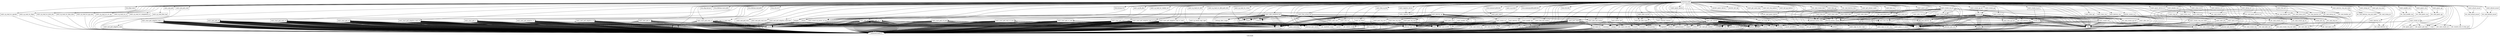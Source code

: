 digraph "Call graph" {
	label="Call graph";

	Node0x8054efd40 [shape=record,label="{external node}"];
	Node0x8054efd40 -> Node0x8054efdd0;
	Node0x8054efd40 -> Node0x8054f0490;
	Node0x8054efd40 -> Node0x8054efe30;
	Node0x8054efd40 -> Node0x8054efe90;
	Node0x8054efd40 -> Node0x8054efef0;
	Node0x8054efd40 -> Node0x8054effb0;
	Node0x8054efd40 -> Node0x8054f0010;
	Node0x8054efd40 -> Node0x8054f0070;
	Node0x8054efd40 -> Node0x8054f00d0;
	Node0x8054efd40 -> Node0x8054f0130;
	Node0x8054efd40 -> Node0x8054f0190;
	Node0x8054efd40 -> Node0x8054f01f0;
	Node0x8054efd40 -> Node0x8054f0250;
	Node0x8054efd40 -> Node0x8054f02b0;
	Node0x8054efd40 -> Node0x8054f0310;
	Node0x8054efd40 -> Node0x8054f0370;
	Node0x8054efd40 -> Node0x8054f03d0;
	Node0x8054efd40 -> Node0x8054f0430;
	Node0x8054efd40 -> Node0x8054f0790;
	Node0x8054efd40 -> Node0x8054f07f0;
	Node0x8054efd40 -> Node0x8054f04f0;
	Node0x8054efd40 -> Node0x8054f0550;
	Node0x8054efd40 -> Node0x8054f05b0;
	Node0x8054efd40 -> Node0x8054f0610;
	Node0x8054efd40 -> Node0x8054f0670;
	Node0x8054efd40 -> Node0x8054f0850;
	Node0x8054efd40 -> Node0x8054f06d0;
	Node0x8054efd40 -> Node0x8054f0730;
	Node0x8054efd40 -> Node0x8054f08b0;
	Node0x8054efd40 -> Node0x8054f0910;
	Node0x8054efd40 -> Node0x8054f0970;
	Node0x8054efd40 -> Node0x8054f09d0;
	Node0x8054efd40 -> Node0x8054f0a30;
	Node0x8054efd40 -> Node0x8054f0a90;
	Node0x8054efd40 -> Node0x8054f0af0;
	Node0x8054efd40 -> Node0x8054f0b50;
	Node0x8054efd40 -> Node0x8054f0bb0;
	Node0x8054efd40 -> Node0x8054f0c70;
	Node0x8054efd40 -> Node0x8054f0c10;
	Node0x8054efd40 -> Node0x8054f0cd0;
	Node0x8054efd40 -> Node0x8054f0d30;
	Node0x8054efd40 -> Node0x8054f0d90;
	Node0x8054efd40 -> Node0x8054f0df0;
	Node0x8054efd40 -> Node0x8054f0e50;
	Node0x8054efd40 -> Node0x8054f0eb0;
	Node0x8054efd40 -> Node0x8054f0f10;
	Node0x8054efd40 -> Node0x8054f0f70;
	Node0x8054efd40 -> Node0x8054f0fd0;
	Node0x8054efd40 -> Node0x805744030;
	Node0x8054efd40 -> Node0x805744090;
	Node0x8054efd40 -> Node0x8057440f0;
	Node0x8054efd40 -> Node0x805744150;
	Node0x8054efd40 -> Node0x8057441b0;
	Node0x8054efd40 -> Node0x805744210;
	Node0x8054efd40 -> Node0x805744270;
	Node0x8054efd40 -> Node0x8057442d0;
	Node0x8054efd40 -> Node0x805744330;
	Node0x8054efd40 -> Node0x805744390;
	Node0x8054efd40 -> Node0x8057443f0;
	Node0x8054efd40 -> Node0x805744450;
	Node0x8054efd40 -> Node0x8057444b0;
	Node0x8054efd40 -> Node0x805744510;
	Node0x8054efd40 -> Node0x805744570;
	Node0x8054efd40 -> Node0x8057445d0;
	Node0x8054efd40 -> Node0x805744630;
	Node0x8054efd40 -> Node0x805744690;
	Node0x8054efd40 -> Node0x8057446f0;
	Node0x8054efd40 -> Node0x805744750;
	Node0x8054efd40 -> Node0x8057447b0;
	Node0x8054efd40 -> Node0x805744810;
	Node0x8054efd40 -> Node0x805744870;
	Node0x8054efd40 -> Node0x8057448d0;
	Node0x8054efd40 -> Node0x805744930;
	Node0x8054efd40 -> Node0x805744990;
	Node0x8054efd40 -> Node0x8057449f0;
	Node0x8054efd40 -> Node0x805744a50;
	Node0x8054efd40 -> Node0x805744ab0;
	Node0x8054efd40 -> Node0x805744b10;
	Node0x8054efd40 -> Node0x805744b70;
	Node0x8054efd40 -> Node0x805744bd0;
	Node0x8054efd40 -> Node0x805744c30;
	Node0x8054efd40 -> Node0x805744c90;
	Node0x8054efd40 -> Node0x805744cf0;
	Node0x8054efd40 -> Node0x805744d50;
	Node0x8054efd40 -> Node0x805744e10;
	Node0x8054efd40 -> Node0x805744e70;
	Node0x8054efd40 -> Node0x805744ed0;
	Node0x8054efd40 -> Node0x805744f90;
	Node0x8054efd40 -> Node0x805744f30;
	Node0x8054efd40 -> Node0x805744ff0;
	Node0x8054efd40 -> Node0x805745050;
	Node0x8054efd40 -> Node0x805745110;
	Node0x8054efd40 -> Node0x8057450b0;
	Node0x8054efd40 -> Node0x805745170;
	Node0x8054efd40 -> Node0x8057451d0;
	Node0x8054efd40 -> Node0x805745230;
	Node0x8054efd40 -> Node0x805745290;
	Node0x8054efd40 -> Node0x8057458f0;
	Node0x8054efd40 -> Node0x8057456b0;
	Node0x8054efd40 -> Node0x8057452f0;
	Node0x8054efd40 -> Node0x805745350;
	Node0x8054efd40 -> Node0x8057453b0;
	Node0x8054efd40 -> Node0x805745410;
	Node0x8054efd40 -> Node0x805745470;
	Node0x8054efd40 -> Node0x8057454d0;
	Node0x8054efd40 -> Node0x805745530;
	Node0x8054efd40 -> Node0x805745590;
	Node0x8054efd40 -> Node0x8057455f0;
	Node0x8054efd40 -> Node0x805745650;
	Node0x8054efd40 -> Node0x805745710;
	Node0x8054efd40 -> Node0x805745770;
	Node0x8054efd40 -> Node0x8057457d0;
	Node0x8054efd40 -> Node0x805745830;
	Node0x8054efd40 -> Node0x805745890;
	Node0x8054efd40 -> Node0x805745950;
	Node0x8054efd40 -> Node0x8057459b0;
	Node0x8054efd40 -> Node0x805745a10;
	Node0x8054efd40 -> Node0x805745a70;
	Node0x8054efd40 -> Node0x805745ad0;
	Node0x8054efd40 -> Node0x805745b30;
	Node0x8054efd40 -> Node0x805745b90;
	Node0x8054efd40 -> Node0x805745bf0;
	Node0x8054efd40 -> Node0x805745c50;
	Node0x8054efd40 -> Node0x805745cb0;
	Node0x8054efd40 -> Node0x805745d10;
	Node0x8054efd40 -> Node0x805745d70;
	Node0x8054efd40 -> Node0x805745dd0;
	Node0x8054efd40 -> Node0x805745ef0;
	Node0x8054efd40 -> Node0x805745f50;
	Node0x8054efd40 -> Node0x805745fb0;
	Node0x8054efd40 -> Node0x805744db0;
	Node0x8054efd40 -> Node0x805746010;
	Node0x8054efd40 -> Node0x805746070;
	Node0x8054efd40 -> Node0x8057460d0;
	Node0x8054efd40 -> Node0x805746130;
	Node0x8054efd40 -> Node0x805746190;
	Node0x8054efd40 -> Node0x8057461f0;
	Node0x8054efd40 -> Node0x805746250;
	Node0x8054efd40 -> Node0x805746310;
	Node0x8054efd40 -> Node0x805746370;
	Node0x8054efd40 -> Node0x8057463d0;
	Node0x8054efd40 -> Node0x805746430;
	Node0x8054efd40 -> Node0x805746490;
	Node0x8054efd40 -> Node0x8057464f0;
	Node0x8054efd40 -> Node0x805746550;
	Node0x8054efd40 -> Node0x8057465b0;
	Node0x8054efd40 -> Node0x805746610;
	Node0x8054efd40 -> Node0x805746670;
	Node0x8054efd40 -> Node0x8057466d0;
	Node0x8054efd40 -> Node0x805746730;
	Node0x8054efd40 -> Node0x805746790;
	Node0x8054efd40 -> Node0x8057467f0;
	Node0x8054efd40 -> Node0x805746850;
	Node0x8054efd40 -> Node0x8057468b0;
	Node0x8054efd40 -> Node0x805746910;
	Node0x8054efd40 -> Node0x805746970;
	Node0x8054efd40 -> Node0x8057469d0;
	Node0x8054efd40 -> Node0x805746a30;
	Node0x8054efd40 -> Node0x805746a90;
	Node0x8054efd40 -> Node0x805746af0;
	Node0x8054efd40 -> Node0x8057462b0;
	Node0x8054efd40 -> Node0x805746b50;
	Node0x8054efd40 -> Node0x805746c10;
	Node0x8054efd40 -> Node0x805746c70;
	Node0x8054efd40 -> Node0x805746cd0;
	Node0x8054efd40 -> Node0x805746d30;
	Node0x8054efd40 -> Node0x805746d90;
	Node0x8054efd40 -> Node0x805746df0;
	Node0x8054efd40 -> Node0x805746e50;
	Node0x8054efd40 -> Node0x805746eb0;
	Node0x8054efd40 -> Node0x805746f10;
	Node0x8054efd40 -> Node0x805746f70;
	Node0x8054efd40 -> Node0x805746fd0;
	Node0x8054efd40 -> Node0x8056bb030;
	Node0x8054efd40 -> Node0x8056bb090;
	Node0x8054efd40 -> Node0x8056bb0f0;
	Node0x8054efd40 -> Node0x8056bb150;
	Node0x8054efd40 -> Node0x8056bb1b0;
	Node0x8054efd40 -> Node0x8056bb210;
	Node0x8054efd40 -> Node0x8056bb270;
	Node0x8054efd40 -> Node0x8056bb330;
	Node0x8054efd40 -> Node0x8056bb390;
	Node0x8054efd40 -> Node0x8056bb3f0;
	Node0x8054efd40 -> Node0x8056bb4b0;
	Node0x8054efd40 -> Node0x8056bb510;
	Node0x8054efd40 -> Node0x8056bb570;
	Node0x8054efd40 -> Node0x8056bb5d0;
	Node0x8054efd40 -> Node0x8056bb630;
	Node0x8054efd40 -> Node0x8056bb690;
	Node0x8054efd40 -> Node0x8056bb6f0;
	Node0x8054efd40 -> Node0x8056bb750;
	Node0x8054efd40 -> Node0x8056bb7b0;
	Node0x8054efd40 -> Node0x8056bb810;
	Node0x8054efd40 -> Node0x8056bb870;
	Node0x8054efd40 -> Node0x8056bb8d0;
	Node0x8054efd40 -> Node0x8056bb930;
	Node0x8054efd40 -> Node0x8056bb990;
	Node0x8054efd40 -> Node0x8056bb9f0;
	Node0x8054efd40 -> Node0x8056bba50;
	Node0x8054efd40 -> Node0x8056bbab0;
	Node0x8054efd40 -> Node0x8056bbb10;
	Node0x8054efd40 -> Node0x8056bbb70;
	Node0x8054efd40 -> Node0x8056bbbd0;
	Node0x8054efd40 -> Node0x8056bbc30;
	Node0x8054efd40 -> Node0x8056bbc90;
	Node0x8054efd40 -> Node0x8056bbcf0;
	Node0x8054efd40 -> Node0x8056bbd50;
	Node0x8054efd40 -> Node0x8056bbdb0;
	Node0x8054efd40 -> Node0x8056bbe10;
	Node0x8054efd40 -> Node0x8056bbe70;
	Node0x8054efd40 -> Node0x8056bbed0;
	Node0x8054efd40 -> Node0x8056bbf30;
	Node0x8054efd40 -> Node0x8056bbf90;
	Node0x8054efd40 -> Node0x8056bbff0;
	Node0x8054efd40 -> Node0x8056bc050;
	Node0x8054efd40 -> Node0x8056bc0b0;
	Node0x8054efd40 -> Node0x8056bc110;
	Node0x8054efd40 -> Node0x8056bc170;
	Node0x8054efd40 -> Node0x8056bc1d0;
	Node0x8054efd40 -> Node0x8056bc230;
	Node0x8054efd40 -> Node0x8056bc290;
	Node0x8054efdd0 [shape=record,label="{mlx5_alloc_prefered_buf}"];
	Node0x8054efdd0 -> Node0x8054efe30;
	Node0x8054efdd0 -> Node0x8054efe90;
	Node0x8054efdd0 -> Node0x8054efef0;
	Node0x8054efdd0 -> Node0x8054eff50;
	Node0x8054efdd0 -> Node0x8054effb0;
	Node0x8054efdd0 -> Node0x8054effb0;
	Node0x8054efdd0 -> Node0x8054f0010;
	Node0x8054efdd0 -> Node0x8054f0070;
	Node0x8054efdd0 -> Node0x8054f00d0;
	Node0x8054efdd0 -> Node0x8054f0130;
	Node0x8054efdd0 -> Node0x8054f0190;
	Node0x8054efdd0 -> Node0x8054f00d0;
	Node0x8054efdd0 -> Node0x8054f0130;
	Node0x8054efdd0 -> Node0x8054f01f0;
	Node0x8054efdd0 -> Node0x8054f00d0;
	Node0x8054efdd0 -> Node0x8054f0130;
	Node0x8054efdd0 -> Node0x8054f0250;
	Node0x8054efdd0 -> Node0x8054f00d0;
	Node0x8054efdd0 -> Node0x8054f0130;
	Node0x8054efdd0 -> Node0x8054f02b0;
	Node0x8054efdd0 -> Node0x8054f0310;
	Node0x8054efdd0 -> Node0x8054f02b0;
	Node0x8054efdd0 -> Node0x8054eff50;
	Node0x8054efdd0 -> Node0x8054f0310;
	Node0x8054efdd0 -> Node0x8054f0250;
	Node0x8054efdd0 -> Node0x8054f00d0;
	Node0x8054efdd0 -> Node0x8054f0130;
	Node0x8054efdd0 -> Node0x8054f02b0;
	Node0x8054efdd0 -> Node0x8054f0310;
	Node0x8054efdd0 -> Node0x8054efe90;
	Node0x8054efdd0 -> Node0x8054efe30;
	Node0x8054efdd0 -> Node0x8054efe90;
	Node0x8054efdd0 -> Node0x8054efef0;
	Node0x8054efdd0 -> Node0x8054effb0;
	Node0x8054efdd0 -> Node0x8054f0370;
	Node0x8054efdd0 -> Node0x8054efe30;
	Node0x8054efdd0 -> Node0x8054efe90;
	Node0x8054efdd0 -> Node0x8054efef0;
	Node0x8054efdd0 -> Node0x8054effb0;
	Node0x8054efdd0 -> Node0x8054f0310;
	Node0x8054efdd0 -> Node0x8054f0250;
	Node0x8054efdd0 -> Node0x8054f00d0;
	Node0x8054efdd0 -> Node0x8054f0130;
	Node0x8054efdd0 -> Node0x8054f02b0;
	Node0x8054efdd0 -> Node0x8054f0310;
	Node0x8054efdd0 -> Node0x8054effb0;
	Node0x8054efdd0 -> Node0x8054f03d0;
	Node0x8054efdd0 -> Node0x8054f0430;
	Node0x8054efdd0 -> Node0x8054f0370;
	Node0x8054efdd0 -> Node0x8054f0310;
	Node0x8054f0490 [shape=record,label="{llvm.dbg.value}"];
	Node0x8054efe30 [shape=record,label="{pthread_spin_lock}"];
	Node0x8054efe30 -> Node0x8054efd70;
	Node0x8054efe90 [shape=record,label="{fwrite}"];
	Node0x8054efe90 -> Node0x8054efd70;
	Node0x8054efef0 [shape=record,label="{abort}"];
	Node0x8054efef0 -> Node0x8054efd70;
	Node0x8054eff50 [shape=record,label="{bitmap_alloc_range}"];
	Node0x8054effb0 [shape=record,label="{pthread_spin_unlock}"];
	Node0x8054effb0 -> Node0x8054efd70;
	Node0x8054f0010 [shape=record,label="{malloc}"];
	Node0x8054f0010 -> Node0x8054efd70;
	Node0x8054f0070 [shape=record,label="{shmget}"];
	Node0x8054f0070 -> Node0x8054efd70;
	Node0x8054f00d0 [shape=record,label="{__error}"];
	Node0x8054f00d0 -> Node0x8054efd70;
	Node0x8054f0130 [shape=record,label="{strerror}"];
	Node0x8054f0130 -> Node0x8054efd70;
	Node0x8054f0190 [shape=record,label="{shmat}"];
	Node0x8054f0190 -> Node0x8054efd70;
	Node0x8054f01f0 [shape=record,label="{calloc}"];
	Node0x8054f01f0 -> Node0x8054efd70;
	Node0x8054f0250 [shape=record,label="{shmdt}"];
	Node0x8054f0250 -> Node0x8054efd70;
	Node0x8054f02b0 [shape=record,label="{shmctl}"];
	Node0x8054f02b0 -> Node0x8054efd70;
	Node0x8054f0310 [shape=record,label="{free}"];
	Node0x8054f0310 -> Node0x8054efd70;
	Node0x8054f0370 [shape=record,label="{ibv_dontfork_range}"];
	Node0x8054f0370 -> Node0x8054efd70;
	Node0x8054f03d0 [shape=record,label="{mlx5_alloc_buf_contig}"];
	Node0x8054f03d0 -> Node0x8054f04f0;
	Node0x8054f03d0 -> Node0x8054f0550;
	Node0x8054f03d0 -> Node0x8054f05b0;
	Node0x8054f03d0 -> Node0x8054f0610;
	Node0x8054f03d0 -> Node0x8054f0670;
	Node0x8054f03d0 -> Node0x8054f0550;
	Node0x8054f03d0 -> Node0x8054f05b0;
	Node0x8054f03d0 -> Node0x8054f0610;
	Node0x8054f03d0 -> Node0x8054f06d0;
	Node0x8054f03d0 -> Node0x8054f00d0;
	Node0x8054f03d0 -> Node0x8054f0370;
	Node0x8054f03d0 -> Node0x8054f0730;
	Node0x8054f0430 [shape=record,label="{posix_memalign}"];
	Node0x8054f0430 -> Node0x8054efd70;
	Node0x8054f0790 [shape=record,label="{llvm.dbg.declare}"];
	Node0x8054f07f0 [shape=record,label="{llvm.lifetime.start.p0i8}"];
	Node0x8054f04f0 [shape=record,label="{snprintf}"];
	Node0x8054f04f0 -> Node0x8054efd70;
	Node0x8054f0550 [shape=record,label="{getenv}"];
	Node0x8054f0550 -> Node0x8054efd70;
	Node0x8054f05b0 [shape=record,label="{atoi}"];
	Node0x8054f05b0 -> Node0x8054efd70;
	Node0x8054f0610 [shape=record,label="{fprintf}"];
	Node0x8054f0610 -> Node0x8054efd70;
	Node0x8054f0670 [shape=record,label="{sprintf}"];
	Node0x8054f0670 -> Node0x8054efd70;
	Node0x8054f0850 [shape=record,label="{llvm.lifetime.end.p0i8}"];
	Node0x8054f06d0 [shape=record,label="{mmap}"];
	Node0x8054f06d0 -> Node0x8054efd70;
	Node0x8054f0730 [shape=record,label="{munmap}"];
	Node0x8054f0730 -> Node0x8054efd70;
	Node0x8054f08b0 [shape=record,label="{llvm.cttz.i32}"];
	Node0x8054f0910 [shape=record,label="{mlx5_alloc_buf}"];
	Node0x8054f0910 -> Node0x8054f0430;
	Node0x8054f0910 -> Node0x8054f0370;
	Node0x8054f0910 -> Node0x8054f0310;
	Node0x8054f0970 [shape=record,label="{mlx5_free_actual_buf}"];
	Node0x8054f0970 -> Node0x8054f09d0;
	Node0x8054f0970 -> Node0x8054f0310;
	Node0x8054f0970 -> Node0x8054efe30;
	Node0x8054f0970 -> Node0x8054efe90;
	Node0x8054f0970 -> Node0x8054efef0;
	Node0x8054f0970 -> Node0x8054effb0;
	Node0x8054f0970 -> Node0x8054f0310;
	Node0x8054f0970 -> Node0x8054f0250;
	Node0x8054f0970 -> Node0x8054f00d0;
	Node0x8054f0970 -> Node0x8054f0130;
	Node0x8054f0970 -> Node0x8054f02b0;
	Node0x8054f0970 -> Node0x8054f0310;
	Node0x8054f0970 -> Node0x8054effb0;
	Node0x8054f0970 -> Node0x8054f09d0;
	Node0x8054f0970 -> Node0x8054f0730;
	Node0x8054f0970 -> Node0x8054efe90;
	Node0x8054f09d0 [shape=record,label="{ibv_dofork_range}"];
	Node0x8054f09d0 -> Node0x8054efd70;
	Node0x8054f0a30 [shape=record,label="{mlx5_free_buf}"];
	Node0x8054f0a30 -> Node0x8054f09d0;
	Node0x8054f0a30 -> Node0x8054f0310;
	Node0x8054f0a90 [shape=record,label="{mlx5_free_buf_contig}"];
	Node0x8054f0a90 -> Node0x8054f09d0;
	Node0x8054f0a90 -> Node0x8054f0730;
	Node0x8054f0af0 [shape=record,label="{mlx5_get_alloc_type}"];
	Node0x8054f0af0 -> Node0x8054f04f0;
	Node0x8054f0af0 -> Node0x8054f0550;
	Node0x8054f0af0 -> Node0x8054f0b50;
	Node0x8054f0af0 -> Node0x8054f0b50;
	Node0x8054f0af0 -> Node0x8054f0b50;
	Node0x8054f0af0 -> Node0x8054f0b50;
	Node0x8054f0af0 -> Node0x8054f0b50;
	Node0x8054f0af0 -> Node0x8054f0b50;
	Node0x8054f0b50 [shape=record,label="{strcasecmp}"];
	Node0x8054f0b50 -> Node0x8054efd70;
	Node0x8054f0bb0 [shape=record,label="{mlx5_poll_cq}"];
	Node0x8054f0bb0 -> Node0x8054efd70;
	Node0x8054f0bb0 -> Node0x8054efd70;
	Node0x8054f0bb0 -> Node0x8054efe30;
	Node0x8054f0bb0 -> Node0x8054efe90;
	Node0x8054f0bb0 -> Node0x8054efef0;
	Node0x8054f0bb0 -> Node0x8054efd70;
	Node0x8054f0bb0 -> Node0x8054efd70;
	Node0x8054f0bb0 -> Node0x8054efd70;
	Node0x8054f0bb0 -> Node0x8054efd70;
	Node0x8054f0bb0 -> Node0x8054efd70;
	Node0x8054f0bb0 -> Node0x8054efd70;
	Node0x8054f0bb0 -> Node0x8054efd70;
	Node0x8054f0bb0 -> Node0x8054efd70;
	Node0x8054f0bb0 -> Node0x8054efd70;
	Node0x8054f0bb0 -> Node0x8054efd70;
	Node0x8054f0bb0 -> Node0x8054efd70;
	Node0x8054f0bb0 -> Node0x8054efd70;
	Node0x8054f0bb0 -> Node0x8054efd70;
	Node0x8054f0bb0 -> Node0x8054efd70;
	Node0x8054f0bb0 -> Node0x8054efd70;
	Node0x8054f0bb0 -> Node0x8054efd70;
	Node0x8054f0bb0 -> Node0x8054efd70;
	Node0x8054f0bb0 -> Node0x8054efd70;
	Node0x8054f0bb0 -> Node0x8054efd70;
	Node0x8054f0bb0 -> Node0x8054efd70;
	Node0x8054f0bb0 -> Node0x8054f0610;
	Node0x8054f0bb0 -> Node0x8054efd70;
	Node0x8054f0bb0 -> Node0x8054efd70;
	Node0x8054f0bb0 -> Node0x8054efd70;
	Node0x8054f0bb0 -> Node0x8054efd70;
	Node0x8054f0bb0 -> Node0x8054f0610;
	Node0x8054f0bb0 -> Node0x8054efd70;
	Node0x8054f0bb0 -> Node0x8054efd70;
	Node0x8054f0bb0 -> Node0x8054efd70;
	Node0x8054f0bb0 -> Node0x8054efd70;
	Node0x8054f0bb0 -> Node0x8054f0610;
	Node0x8054f0bb0 -> Node0x8054efd70;
	Node0x8054f0bb0 -> Node0x8054efd70;
	Node0x8054f0bb0 -> Node0x8054efd70;
	Node0x8054f0bb0 -> Node0x8054efd70;
	Node0x8054f0bb0 -> Node0x8054f0610;
	Node0x8054f0bb0 -> Node0x8054efd70;
	Node0x8054f0bb0 -> Node0x8054efd70;
	Node0x8054f0bb0 -> Node0x8054efd70;
	Node0x8054f0bb0 -> Node0x8054efd70;
	Node0x8054f0bb0 -> Node0x8054f0610;
	Node0x8054f0bb0 -> Node0x8054efe90;
	Node0x8054f0bb0 -> Node0x8054f0c10;
	Node0x8054f0bb0 -> Node0x8054efd70;
	Node0x8054f0bb0 -> Node0x8054efd70;
	Node0x8054f0bb0 -> Node0x8054efd70;
	Node0x8054f0bb0 -> Node0x8054efd70;
	Node0x8054f0bb0 -> Node0x8054efd70;
	Node0x8054f0bb0 -> Node0x8054effb0;
	Node0x8054f0bb0 -> Node0x8054efd70;
	Node0x8054f0bb0 -> Node0x8054efd70;
	Node0x8054f0fd0 [shape=record,label="{mlx5_cq_read_wc_src_qp}"];
	Node0x8054f0fd0 -> Node0x8054efd70;
	Node0x8054f0c70 [shape=record,label="{llvm.bswap.i16}"];
	Node0x8054f0c10 [shape=record,label="{sleep}"];
	Node0x8054f0c10 -> Node0x8054efd70;
	Node0x8054f0cd0 [shape=record,label="{mlx5_poll_cq_v1}"];
	Node0x8054f0cd0 -> Node0x8054efd70;
	Node0x8054f0cd0 -> Node0x8054efd70;
	Node0x8054f0cd0 -> Node0x8054efe30;
	Node0x8054f0cd0 -> Node0x8054efe90;
	Node0x8054f0cd0 -> Node0x8054efef0;
	Node0x8054f0cd0 -> Node0x8054efd70;
	Node0x8054f0cd0 -> Node0x8054efd70;
	Node0x8054f0cd0 -> Node0x8054efd70;
	Node0x8054f0cd0 -> Node0x8054efd70;
	Node0x8054f0cd0 -> Node0x8054efd70;
	Node0x8054f0cd0 -> Node0x8054efd70;
	Node0x8054f0cd0 -> Node0x8054efd70;
	Node0x8054f0cd0 -> Node0x8054efd70;
	Node0x8054f0cd0 -> Node0x8054efd70;
	Node0x8054f0cd0 -> Node0x8054efd70;
	Node0x8054f0cd0 -> Node0x8054efd70;
	Node0x8054f0cd0 -> Node0x8054efd70;
	Node0x8054f0cd0 -> Node0x8054efd70;
	Node0x8054f0cd0 -> Node0x8054efd70;
	Node0x8054f0cd0 -> Node0x8054efd70;
	Node0x8054f0cd0 -> Node0x8054efd70;
	Node0x8054f0cd0 -> Node0x8054efd70;
	Node0x8054f0cd0 -> Node0x8054f0610;
	Node0x8054f0cd0 -> Node0x8054efd70;
	Node0x8054f0cd0 -> Node0x8054efd70;
	Node0x8054f0cd0 -> Node0x8054efd70;
	Node0x8054f0cd0 -> Node0x8054efd70;
	Node0x8054f0cd0 -> Node0x8054f0610;
	Node0x8054f0cd0 -> Node0x8054efd70;
	Node0x8054f0cd0 -> Node0x8054efd70;
	Node0x8054f0cd0 -> Node0x8054efd70;
	Node0x8054f0cd0 -> Node0x8054efd70;
	Node0x8054f0cd0 -> Node0x8054f0610;
	Node0x8054f0cd0 -> Node0x8054efd70;
	Node0x8054f0cd0 -> Node0x8054efd70;
	Node0x8054f0cd0 -> Node0x8054efd70;
	Node0x8054f0cd0 -> Node0x8054efd70;
	Node0x8054f0cd0 -> Node0x8054f0610;
	Node0x8054f0cd0 -> Node0x8054efd70;
	Node0x8054f0cd0 -> Node0x8054efd70;
	Node0x8054f0cd0 -> Node0x8054efd70;
	Node0x8054f0cd0 -> Node0x8054efd70;
	Node0x8054f0cd0 -> Node0x8054f0610;
	Node0x8054f0cd0 -> Node0x8054efe90;
	Node0x8054f0cd0 -> Node0x8054f0c10;
	Node0x8054f0cd0 -> Node0x8054efd70;
	Node0x8054f0cd0 -> Node0x8054efd70;
	Node0x8054f0cd0 -> Node0x8054effb0;
	Node0x8054f0cd0 -> Node0x8054efd70;
	Node0x8054f0cd0 -> Node0x8054efd70;
	Node0x8054f0d30 [shape=record,label="{mlx5_cq_fill_pfns}"];
	Node0x8054f0d90 [shape=record,label="{mlx5_cq_read_wc_opcode}"];
	Node0x8054f0d90 -> Node0x8054efd70;
	Node0x8054f0df0 [shape=record,label="{mlx5_cq_read_wc_vendor_err}"];
	Node0x8054f0e50 [shape=record,label="{mlx5_cq_read_wc_flags}"];
	Node0x8054f0e50 -> Node0x8054efd70;
	Node0x8054f0eb0 [shape=record,label="{mlx5_cq_read_wc_byte_len}"];
	Node0x8054f0eb0 -> Node0x8054efd70;
	Node0x8054f0f10 [shape=record,label="{mlx5_cq_read_wc_imm_data}"];
	Node0x8054f0f10 -> Node0x8054efd70;
	Node0x8054f0f70 [shape=record,label="{mlx5_cq_read_wc_qp_num}"];
	Node0x8054f0f70 -> Node0x8054efd70;
	Node0x805744030 [shape=record,label="{mlx5_cq_read_wc_slid}"];
	Node0x805744090 [shape=record,label="{mlx5_cq_read_wc_sl}"];
	Node0x805744090 -> Node0x8054efd70;
	Node0x8057440f0 [shape=record,label="{mlx5_cq_read_wc_dlid_path_bits}"];
	Node0x805744150 [shape=record,label="{mlx5_cq_read_wc_completion_ts}"];
	Node0x805744150 -> Node0x8054efd70;
	Node0x8057441b0 [shape=record,label="{mlx5_cq_read_wc_cvlan}"];
	Node0x805744210 [shape=record,label="{mlx5_cq_read_flow_tag}"];
	Node0x805744210 -> Node0x8054efd70;
	Node0x805744270 [shape=record,label="{mlx5_start_poll_v0_lock}"];
	Node0x805744270 -> Node0x8054efe30;
	Node0x805744270 -> Node0x8054efe90;
	Node0x805744270 -> Node0x8054efef0;
	Node0x805744270 -> Node0x8054effb0;
	Node0x805744270 -> Node0x8054efd70;
	Node0x805744270 -> Node0x8054efd70;
	Node0x805744270 -> Node0x8054efd70;
	Node0x805744270 -> Node0x8054efd70;
	Node0x805744270 -> Node0x8054efd70;
	Node0x805744270 -> Node0x8054efd70;
	Node0x805744270 -> Node0x8054efd70;
	Node0x805744270 -> Node0x8054efd70;
	Node0x805744270 -> Node0x8054efd70;
	Node0x805744270 -> Node0x8054efd70;
	Node0x805744270 -> Node0x8054efd70;
	Node0x805744270 -> Node0x8054efd70;
	Node0x805744270 -> Node0x8054efd70;
	Node0x805744270 -> Node0x8054efd70;
	Node0x805744270 -> Node0x8054efd70;
	Node0x805744270 -> Node0x8054efd70;
	Node0x805744270 -> Node0x8054efd70;
	Node0x805744270 -> Node0x8054efd70;
	Node0x805744270 -> Node0x8054efd70;
	Node0x805744270 -> Node0x8054efd70;
	Node0x805744270 -> Node0x8054f0610;
	Node0x805744270 -> Node0x8054efd70;
	Node0x805744270 -> Node0x8054efd70;
	Node0x805744270 -> Node0x8054efd70;
	Node0x805744270 -> Node0x8054efd70;
	Node0x805744270 -> Node0x8054f0610;
	Node0x805744270 -> Node0x8054efd70;
	Node0x805744270 -> Node0x8054efd70;
	Node0x805744270 -> Node0x8054efd70;
	Node0x805744270 -> Node0x8054efd70;
	Node0x805744270 -> Node0x8054f0610;
	Node0x805744270 -> Node0x8054efd70;
	Node0x805744270 -> Node0x8054efd70;
	Node0x805744270 -> Node0x8054efd70;
	Node0x805744270 -> Node0x8054efd70;
	Node0x805744270 -> Node0x8054f0610;
	Node0x805744270 -> Node0x8054efd70;
	Node0x805744270 -> Node0x8054efd70;
	Node0x805744270 -> Node0x8054efd70;
	Node0x805744270 -> Node0x8054efd70;
	Node0x805744270 -> Node0x8054f0610;
	Node0x805744270 -> Node0x8054efe90;
	Node0x805744270 -> Node0x8054f0c10;
	Node0x805744270 -> Node0x8054efd70;
	Node0x805744270 -> Node0x8054efd70;
	Node0x805744270 -> Node0x8054efd70;
	Node0x805744270 -> Node0x8054efd70;
	Node0x805744270 -> Node0x8054effb0;
	Node0x8057442d0 [shape=record,label="{mlx5_next_poll_v0}"];
	Node0x8057442d0 -> Node0x8054efd70;
	Node0x8057442d0 -> Node0x8054efd70;
	Node0x8057442d0 -> Node0x8054efd70;
	Node0x8057442d0 -> Node0x8054efd70;
	Node0x8057442d0 -> Node0x8054efd70;
	Node0x8057442d0 -> Node0x8054efd70;
	Node0x8057442d0 -> Node0x8054efd70;
	Node0x8057442d0 -> Node0x8054efd70;
	Node0x8057442d0 -> Node0x8054efd70;
	Node0x8057442d0 -> Node0x8054efd70;
	Node0x8057442d0 -> Node0x8054efd70;
	Node0x8057442d0 -> Node0x8054efd70;
	Node0x8057442d0 -> Node0x8054efd70;
	Node0x8057442d0 -> Node0x8054efd70;
	Node0x8057442d0 -> Node0x8054efd70;
	Node0x8057442d0 -> Node0x8054efd70;
	Node0x8057442d0 -> Node0x8054efd70;
	Node0x8057442d0 -> Node0x8054efd70;
	Node0x8057442d0 -> Node0x8054efd70;
	Node0x8057442d0 -> Node0x8054efd70;
	Node0x8057442d0 -> Node0x8054f0610;
	Node0x8057442d0 -> Node0x8054efd70;
	Node0x8057442d0 -> Node0x8054efd70;
	Node0x8057442d0 -> Node0x8054efd70;
	Node0x8057442d0 -> Node0x8054efd70;
	Node0x8057442d0 -> Node0x8054f0610;
	Node0x8057442d0 -> Node0x8054efd70;
	Node0x8057442d0 -> Node0x8054efd70;
	Node0x8057442d0 -> Node0x8054efd70;
	Node0x8057442d0 -> Node0x8054efd70;
	Node0x8057442d0 -> Node0x8054f0610;
	Node0x8057442d0 -> Node0x8054efd70;
	Node0x8057442d0 -> Node0x8054efd70;
	Node0x8057442d0 -> Node0x8054efd70;
	Node0x8057442d0 -> Node0x8054efd70;
	Node0x8057442d0 -> Node0x8054f0610;
	Node0x8057442d0 -> Node0x8054efd70;
	Node0x8057442d0 -> Node0x8054efd70;
	Node0x8057442d0 -> Node0x8054efd70;
	Node0x8057442d0 -> Node0x8054efd70;
	Node0x8057442d0 -> Node0x8054f0610;
	Node0x8057442d0 -> Node0x8054efe90;
	Node0x8057442d0 -> Node0x8054f0c10;
	Node0x8057442d0 -> Node0x8054efd70;
	Node0x8057442d0 -> Node0x8054efd70;
	Node0x8057442d0 -> Node0x8054efd70;
	Node0x8057442d0 -> Node0x8054efd70;
	Node0x805744330 [shape=record,label="{mlx5_end_poll_lock}"];
	Node0x805744330 -> Node0x8054efd70;
	Node0x805744330 -> Node0x8054effb0;
	Node0x805744390 [shape=record,label="{mlx5_start_poll_v0}"];
	Node0x805744390 -> Node0x8054efd70;
	Node0x805744390 -> Node0x8054efd70;
	Node0x805744390 -> Node0x8054efd70;
	Node0x805744390 -> Node0x8054efd70;
	Node0x805744390 -> Node0x8054efd70;
	Node0x805744390 -> Node0x8054efd70;
	Node0x805744390 -> Node0x8054efd70;
	Node0x805744390 -> Node0x8054efd70;
	Node0x805744390 -> Node0x8054efd70;
	Node0x805744390 -> Node0x8054efd70;
	Node0x805744390 -> Node0x8054efd70;
	Node0x805744390 -> Node0x8054efd70;
	Node0x805744390 -> Node0x8054efd70;
	Node0x805744390 -> Node0x8054efd70;
	Node0x805744390 -> Node0x8054efd70;
	Node0x805744390 -> Node0x8054efd70;
	Node0x805744390 -> Node0x8054efd70;
	Node0x805744390 -> Node0x8054efd70;
	Node0x805744390 -> Node0x8054efd70;
	Node0x805744390 -> Node0x8054efd70;
	Node0x805744390 -> Node0x8054f0610;
	Node0x805744390 -> Node0x8054efd70;
	Node0x805744390 -> Node0x8054efd70;
	Node0x805744390 -> Node0x8054efd70;
	Node0x805744390 -> Node0x8054efd70;
	Node0x805744390 -> Node0x8054f0610;
	Node0x805744390 -> Node0x8054efd70;
	Node0x805744390 -> Node0x8054efd70;
	Node0x805744390 -> Node0x8054efd70;
	Node0x805744390 -> Node0x8054efd70;
	Node0x805744390 -> Node0x8054f0610;
	Node0x805744390 -> Node0x8054efd70;
	Node0x805744390 -> Node0x8054efd70;
	Node0x805744390 -> Node0x8054efd70;
	Node0x805744390 -> Node0x8054efd70;
	Node0x805744390 -> Node0x8054f0610;
	Node0x805744390 -> Node0x8054efd70;
	Node0x805744390 -> Node0x8054efd70;
	Node0x805744390 -> Node0x8054efd70;
	Node0x805744390 -> Node0x8054efd70;
	Node0x805744390 -> Node0x8054f0610;
	Node0x805744390 -> Node0x8054efe90;
	Node0x805744390 -> Node0x8054f0c10;
	Node0x805744390 -> Node0x8054efd70;
	Node0x805744390 -> Node0x8054efd70;
	Node0x805744390 -> Node0x8054efd70;
	Node0x805744390 -> Node0x8054efd70;
	Node0x8057443f0 [shape=record,label="{mlx5_end_poll}"];
	Node0x8057443f0 -> Node0x8054efd70;
	Node0x805744450 [shape=record,label="{mlx5_start_poll_stall_v0_lock}"];
	Node0x805744450 -> Node0x8054efd70;
	Node0x805744450 -> Node0x8054efe30;
	Node0x805744450 -> Node0x8054efe90;
	Node0x805744450 -> Node0x8054efef0;
	Node0x805744450 -> Node0x8054effb0;
	Node0x805744450 -> Node0x8054efd70;
	Node0x805744450 -> Node0x8054efd70;
	Node0x805744450 -> Node0x8054efd70;
	Node0x805744450 -> Node0x8054efd70;
	Node0x805744450 -> Node0x8054efd70;
	Node0x805744450 -> Node0x8054efd70;
	Node0x805744450 -> Node0x8054efd70;
	Node0x805744450 -> Node0x8054efd70;
	Node0x805744450 -> Node0x8054efd70;
	Node0x805744450 -> Node0x8054efd70;
	Node0x805744450 -> Node0x8054efd70;
	Node0x805744450 -> Node0x8054efd70;
	Node0x805744450 -> Node0x8054efd70;
	Node0x805744450 -> Node0x8054efd70;
	Node0x805744450 -> Node0x8054efd70;
	Node0x805744450 -> Node0x8054efd70;
	Node0x805744450 -> Node0x8054efd70;
	Node0x805744450 -> Node0x8054efd70;
	Node0x805744450 -> Node0x8054efd70;
	Node0x805744450 -> Node0x8054efd70;
	Node0x805744450 -> Node0x8054f0610;
	Node0x805744450 -> Node0x8054efd70;
	Node0x805744450 -> Node0x8054efd70;
	Node0x805744450 -> Node0x8054efd70;
	Node0x805744450 -> Node0x8054efd70;
	Node0x805744450 -> Node0x8054f0610;
	Node0x805744450 -> Node0x8054efd70;
	Node0x805744450 -> Node0x8054efd70;
	Node0x805744450 -> Node0x8054efd70;
	Node0x805744450 -> Node0x8054efd70;
	Node0x805744450 -> Node0x8054f0610;
	Node0x805744450 -> Node0x8054efd70;
	Node0x805744450 -> Node0x8054efd70;
	Node0x805744450 -> Node0x8054efd70;
	Node0x805744450 -> Node0x8054efd70;
	Node0x805744450 -> Node0x8054f0610;
	Node0x805744450 -> Node0x8054efd70;
	Node0x805744450 -> Node0x8054efd70;
	Node0x805744450 -> Node0x8054efd70;
	Node0x805744450 -> Node0x8054efd70;
	Node0x805744450 -> Node0x8054f0610;
	Node0x805744450 -> Node0x8054efe90;
	Node0x805744450 -> Node0x8054f0c10;
	Node0x805744450 -> Node0x8054efd70;
	Node0x805744450 -> Node0x8054efd70;
	Node0x805744450 -> Node0x8054efd70;
	Node0x805744450 -> Node0x8054efd70;
	Node0x805744450 -> Node0x8054effb0;
	Node0x8057444b0 [shape=record,label="{mlx5_end_poll_stall_lock}"];
	Node0x8057444b0 -> Node0x8054efd70;
	Node0x8057444b0 -> Node0x8054effb0;
	Node0x805744510 [shape=record,label="{mlx5_start_poll_stall_v0}"];
	Node0x805744510 -> Node0x8054efd70;
	Node0x805744510 -> Node0x8054efd70;
	Node0x805744510 -> Node0x8054efd70;
	Node0x805744510 -> Node0x8054efd70;
	Node0x805744510 -> Node0x8054efd70;
	Node0x805744510 -> Node0x8054efd70;
	Node0x805744510 -> Node0x8054efd70;
	Node0x805744510 -> Node0x8054efd70;
	Node0x805744510 -> Node0x8054efd70;
	Node0x805744510 -> Node0x8054efd70;
	Node0x805744510 -> Node0x8054efd70;
	Node0x805744510 -> Node0x8054efd70;
	Node0x805744510 -> Node0x8054efd70;
	Node0x805744510 -> Node0x8054efd70;
	Node0x805744510 -> Node0x8054efd70;
	Node0x805744510 -> Node0x8054efd70;
	Node0x805744510 -> Node0x8054efd70;
	Node0x805744510 -> Node0x8054efd70;
	Node0x805744510 -> Node0x8054efd70;
	Node0x805744510 -> Node0x8054efd70;
	Node0x805744510 -> Node0x8054efd70;
	Node0x805744510 -> Node0x8054f0610;
	Node0x805744510 -> Node0x8054efd70;
	Node0x805744510 -> Node0x8054efd70;
	Node0x805744510 -> Node0x8054efd70;
	Node0x805744510 -> Node0x8054efd70;
	Node0x805744510 -> Node0x8054f0610;
	Node0x805744510 -> Node0x8054efd70;
	Node0x805744510 -> Node0x8054efd70;
	Node0x805744510 -> Node0x8054efd70;
	Node0x805744510 -> Node0x8054efd70;
	Node0x805744510 -> Node0x8054f0610;
	Node0x805744510 -> Node0x8054efd70;
	Node0x805744510 -> Node0x8054efd70;
	Node0x805744510 -> Node0x8054efd70;
	Node0x805744510 -> Node0x8054efd70;
	Node0x805744510 -> Node0x8054f0610;
	Node0x805744510 -> Node0x8054efd70;
	Node0x805744510 -> Node0x8054efd70;
	Node0x805744510 -> Node0x8054efd70;
	Node0x805744510 -> Node0x8054efd70;
	Node0x805744510 -> Node0x8054f0610;
	Node0x805744510 -> Node0x8054efe90;
	Node0x805744510 -> Node0x8054f0c10;
	Node0x805744510 -> Node0x8054efd70;
	Node0x805744510 -> Node0x8054efd70;
	Node0x805744510 -> Node0x8054efd70;
	Node0x805744510 -> Node0x8054efd70;
	Node0x805744570 [shape=record,label="{mlx5_end_poll_stall}"];
	Node0x805744570 -> Node0x8054efd70;
	Node0x8057445d0 [shape=record,label="{mlx5_start_poll_v1_lock}"];
	Node0x8057445d0 -> Node0x8054efe30;
	Node0x8057445d0 -> Node0x8054efe90;
	Node0x8057445d0 -> Node0x8054efef0;
	Node0x8057445d0 -> Node0x8054effb0;
	Node0x8057445d0 -> Node0x8054efd70;
	Node0x8057445d0 -> Node0x8054efd70;
	Node0x8057445d0 -> Node0x8054efd70;
	Node0x8057445d0 -> Node0x8054efd70;
	Node0x8057445d0 -> Node0x8054efd70;
	Node0x8057445d0 -> Node0x8054efd70;
	Node0x8057445d0 -> Node0x8054efd70;
	Node0x8057445d0 -> Node0x8054efd70;
	Node0x8057445d0 -> Node0x8054efd70;
	Node0x8057445d0 -> Node0x8054efd70;
	Node0x8057445d0 -> Node0x8054efd70;
	Node0x8057445d0 -> Node0x8054efd70;
	Node0x8057445d0 -> Node0x8054efd70;
	Node0x8057445d0 -> Node0x8054efd70;
	Node0x8057445d0 -> Node0x8054efd70;
	Node0x8057445d0 -> Node0x8054efd70;
	Node0x8057445d0 -> Node0x8054efd70;
	Node0x8057445d0 -> Node0x8054f0610;
	Node0x8057445d0 -> Node0x8054efd70;
	Node0x8057445d0 -> Node0x8054efd70;
	Node0x8057445d0 -> Node0x8054efd70;
	Node0x8057445d0 -> Node0x8054efd70;
	Node0x8057445d0 -> Node0x8054f0610;
	Node0x8057445d0 -> Node0x8054efd70;
	Node0x8057445d0 -> Node0x8054efd70;
	Node0x8057445d0 -> Node0x8054efd70;
	Node0x8057445d0 -> Node0x8054efd70;
	Node0x8057445d0 -> Node0x8054f0610;
	Node0x8057445d0 -> Node0x8054efd70;
	Node0x8057445d0 -> Node0x8054efd70;
	Node0x8057445d0 -> Node0x8054efd70;
	Node0x8057445d0 -> Node0x8054efd70;
	Node0x8057445d0 -> Node0x8054f0610;
	Node0x8057445d0 -> Node0x8054efd70;
	Node0x8057445d0 -> Node0x8054efd70;
	Node0x8057445d0 -> Node0x8054efd70;
	Node0x8057445d0 -> Node0x8054efd70;
	Node0x8057445d0 -> Node0x8054f0610;
	Node0x8057445d0 -> Node0x8054efe90;
	Node0x8057445d0 -> Node0x8054f0c10;
	Node0x8057445d0 -> Node0x8054efd70;
	Node0x8057445d0 -> Node0x8054effb0;
	Node0x805744630 [shape=record,label="{mlx5_next_poll_v1}"];
	Node0x805744630 -> Node0x8054efd70;
	Node0x805744630 -> Node0x8054efd70;
	Node0x805744630 -> Node0x8054efd70;
	Node0x805744630 -> Node0x8054efd70;
	Node0x805744630 -> Node0x8054efd70;
	Node0x805744630 -> Node0x8054efd70;
	Node0x805744630 -> Node0x8054efd70;
	Node0x805744630 -> Node0x8054efd70;
	Node0x805744630 -> Node0x8054efd70;
	Node0x805744630 -> Node0x8054efd70;
	Node0x805744630 -> Node0x8054efd70;
	Node0x805744630 -> Node0x8054efd70;
	Node0x805744630 -> Node0x8054efd70;
	Node0x805744630 -> Node0x8054efd70;
	Node0x805744630 -> Node0x8054efd70;
	Node0x805744630 -> Node0x8054efd70;
	Node0x805744630 -> Node0x8054efd70;
	Node0x805744630 -> Node0x8054f0610;
	Node0x805744630 -> Node0x8054efd70;
	Node0x805744630 -> Node0x8054efd70;
	Node0x805744630 -> Node0x8054efd70;
	Node0x805744630 -> Node0x8054efd70;
	Node0x805744630 -> Node0x8054f0610;
	Node0x805744630 -> Node0x8054efd70;
	Node0x805744630 -> Node0x8054efd70;
	Node0x805744630 -> Node0x8054efd70;
	Node0x805744630 -> Node0x8054efd70;
	Node0x805744630 -> Node0x8054f0610;
	Node0x805744630 -> Node0x8054efd70;
	Node0x805744630 -> Node0x8054efd70;
	Node0x805744630 -> Node0x8054efd70;
	Node0x805744630 -> Node0x8054efd70;
	Node0x805744630 -> Node0x8054f0610;
	Node0x805744630 -> Node0x8054efd70;
	Node0x805744630 -> Node0x8054efd70;
	Node0x805744630 -> Node0x8054efd70;
	Node0x805744630 -> Node0x8054efd70;
	Node0x805744630 -> Node0x8054f0610;
	Node0x805744630 -> Node0x8054efe90;
	Node0x805744630 -> Node0x8054f0c10;
	Node0x805744630 -> Node0x8054efd70;
	Node0x805744690 [shape=record,label="{mlx5_start_poll_v1}"];
	Node0x805744690 -> Node0x8054efd70;
	Node0x805744690 -> Node0x8054efd70;
	Node0x805744690 -> Node0x8054efd70;
	Node0x805744690 -> Node0x8054efd70;
	Node0x805744690 -> Node0x8054efd70;
	Node0x805744690 -> Node0x8054efd70;
	Node0x805744690 -> Node0x8054efd70;
	Node0x805744690 -> Node0x8054efd70;
	Node0x805744690 -> Node0x8054efd70;
	Node0x805744690 -> Node0x8054efd70;
	Node0x805744690 -> Node0x8054efd70;
	Node0x805744690 -> Node0x8054efd70;
	Node0x805744690 -> Node0x8054efd70;
	Node0x805744690 -> Node0x8054efd70;
	Node0x805744690 -> Node0x8054efd70;
	Node0x805744690 -> Node0x8054efd70;
	Node0x805744690 -> Node0x8054efd70;
	Node0x805744690 -> Node0x8054f0610;
	Node0x805744690 -> Node0x8054efd70;
	Node0x805744690 -> Node0x8054efd70;
	Node0x805744690 -> Node0x8054efd70;
	Node0x805744690 -> Node0x8054efd70;
	Node0x805744690 -> Node0x8054f0610;
	Node0x805744690 -> Node0x8054efd70;
	Node0x805744690 -> Node0x8054efd70;
	Node0x805744690 -> Node0x8054efd70;
	Node0x805744690 -> Node0x8054efd70;
	Node0x805744690 -> Node0x8054f0610;
	Node0x805744690 -> Node0x8054efd70;
	Node0x805744690 -> Node0x8054efd70;
	Node0x805744690 -> Node0x8054efd70;
	Node0x805744690 -> Node0x8054efd70;
	Node0x805744690 -> Node0x8054f0610;
	Node0x805744690 -> Node0x8054efd70;
	Node0x805744690 -> Node0x8054efd70;
	Node0x805744690 -> Node0x8054efd70;
	Node0x805744690 -> Node0x8054efd70;
	Node0x805744690 -> Node0x8054f0610;
	Node0x805744690 -> Node0x8054efe90;
	Node0x805744690 -> Node0x8054f0c10;
	Node0x805744690 -> Node0x8054efd70;
	Node0x8057446f0 [shape=record,label="{mlx5_start_poll_stall_v1_lock}"];
	Node0x8057446f0 -> Node0x8054efd70;
	Node0x8057446f0 -> Node0x8054efe30;
	Node0x8057446f0 -> Node0x8054efe90;
	Node0x8057446f0 -> Node0x8054efef0;
	Node0x8057446f0 -> Node0x8054effb0;
	Node0x8057446f0 -> Node0x8054efd70;
	Node0x8057446f0 -> Node0x8054efd70;
	Node0x8057446f0 -> Node0x8054efd70;
	Node0x8057446f0 -> Node0x8054efd70;
	Node0x8057446f0 -> Node0x8054efd70;
	Node0x8057446f0 -> Node0x8054efd70;
	Node0x8057446f0 -> Node0x8054efd70;
	Node0x8057446f0 -> Node0x8054efd70;
	Node0x8057446f0 -> Node0x8054efd70;
	Node0x8057446f0 -> Node0x8054efd70;
	Node0x8057446f0 -> Node0x8054efd70;
	Node0x8057446f0 -> Node0x8054efd70;
	Node0x8057446f0 -> Node0x8054efd70;
	Node0x8057446f0 -> Node0x8054efd70;
	Node0x8057446f0 -> Node0x8054efd70;
	Node0x8057446f0 -> Node0x8054efd70;
	Node0x8057446f0 -> Node0x8054efd70;
	Node0x8057446f0 -> Node0x8054f0610;
	Node0x8057446f0 -> Node0x8054efd70;
	Node0x8057446f0 -> Node0x8054efd70;
	Node0x8057446f0 -> Node0x8054efd70;
	Node0x8057446f0 -> Node0x8054efd70;
	Node0x8057446f0 -> Node0x8054f0610;
	Node0x8057446f0 -> Node0x8054efd70;
	Node0x8057446f0 -> Node0x8054efd70;
	Node0x8057446f0 -> Node0x8054efd70;
	Node0x8057446f0 -> Node0x8054efd70;
	Node0x8057446f0 -> Node0x8054f0610;
	Node0x8057446f0 -> Node0x8054efd70;
	Node0x8057446f0 -> Node0x8054efd70;
	Node0x8057446f0 -> Node0x8054efd70;
	Node0x8057446f0 -> Node0x8054efd70;
	Node0x8057446f0 -> Node0x8054f0610;
	Node0x8057446f0 -> Node0x8054efd70;
	Node0x8057446f0 -> Node0x8054efd70;
	Node0x8057446f0 -> Node0x8054efd70;
	Node0x8057446f0 -> Node0x8054efd70;
	Node0x8057446f0 -> Node0x8054f0610;
	Node0x8057446f0 -> Node0x8054efe90;
	Node0x8057446f0 -> Node0x8054f0c10;
	Node0x8057446f0 -> Node0x8054efd70;
	Node0x8057446f0 -> Node0x8054effb0;
	Node0x805744750 [shape=record,label="{mlx5_start_poll_stall_v1}"];
	Node0x805744750 -> Node0x8054efd70;
	Node0x805744750 -> Node0x8054efd70;
	Node0x805744750 -> Node0x8054efd70;
	Node0x805744750 -> Node0x8054efd70;
	Node0x805744750 -> Node0x8054efd70;
	Node0x805744750 -> Node0x8054efd70;
	Node0x805744750 -> Node0x8054efd70;
	Node0x805744750 -> Node0x8054efd70;
	Node0x805744750 -> Node0x8054efd70;
	Node0x805744750 -> Node0x8054efd70;
	Node0x805744750 -> Node0x8054efd70;
	Node0x805744750 -> Node0x8054efd70;
	Node0x805744750 -> Node0x8054efd70;
	Node0x805744750 -> Node0x8054efd70;
	Node0x805744750 -> Node0x8054efd70;
	Node0x805744750 -> Node0x8054efd70;
	Node0x805744750 -> Node0x8054efd70;
	Node0x805744750 -> Node0x8054efd70;
	Node0x805744750 -> Node0x8054f0610;
	Node0x805744750 -> Node0x8054efd70;
	Node0x805744750 -> Node0x8054efd70;
	Node0x805744750 -> Node0x8054efd70;
	Node0x805744750 -> Node0x8054efd70;
	Node0x805744750 -> Node0x8054f0610;
	Node0x805744750 -> Node0x8054efd70;
	Node0x805744750 -> Node0x8054efd70;
	Node0x805744750 -> Node0x8054efd70;
	Node0x805744750 -> Node0x8054efd70;
	Node0x805744750 -> Node0x8054f0610;
	Node0x805744750 -> Node0x8054efd70;
	Node0x805744750 -> Node0x8054efd70;
	Node0x805744750 -> Node0x8054efd70;
	Node0x805744750 -> Node0x8054efd70;
	Node0x805744750 -> Node0x8054f0610;
	Node0x805744750 -> Node0x8054efd70;
	Node0x805744750 -> Node0x8054efd70;
	Node0x805744750 -> Node0x8054efd70;
	Node0x805744750 -> Node0x8054efd70;
	Node0x805744750 -> Node0x8054f0610;
	Node0x805744750 -> Node0x8054efe90;
	Node0x805744750 -> Node0x8054f0c10;
	Node0x805744750 -> Node0x8054efd70;
	Node0x8057447b0 [shape=record,label="{mlx5_start_poll_adaptive_stall_v0_lock}"];
	Node0x8057447b0 -> Node0x8054efd70;
	Node0x8057447b0 -> Node0x8054efe30;
	Node0x8057447b0 -> Node0x8054efe90;
	Node0x8057447b0 -> Node0x8054efef0;
	Node0x8057447b0 -> Node0x8054effb0;
	Node0x8057447b0 -> Node0x8054efd70;
	Node0x8057447b0 -> Node0x8054efd70;
	Node0x8057447b0 -> Node0x8054efd70;
	Node0x8057447b0 -> Node0x8054efd70;
	Node0x8057447b0 -> Node0x8054efd70;
	Node0x8057447b0 -> Node0x8054efd70;
	Node0x8057447b0 -> Node0x8054efd70;
	Node0x8057447b0 -> Node0x8054efd70;
	Node0x8057447b0 -> Node0x8054efd70;
	Node0x8057447b0 -> Node0x8054efd70;
	Node0x8057447b0 -> Node0x8054efd70;
	Node0x8057447b0 -> Node0x8054efd70;
	Node0x8057447b0 -> Node0x8054efd70;
	Node0x8057447b0 -> Node0x8054efd70;
	Node0x8057447b0 -> Node0x8054efd70;
	Node0x8057447b0 -> Node0x8054efd70;
	Node0x8057447b0 -> Node0x8054efd70;
	Node0x8057447b0 -> Node0x8054efd70;
	Node0x8057447b0 -> Node0x8054efd70;
	Node0x8057447b0 -> Node0x8054efd70;
	Node0x8057447b0 -> Node0x8054efd70;
	Node0x8057447b0 -> Node0x8054f0610;
	Node0x8057447b0 -> Node0x8054efd70;
	Node0x8057447b0 -> Node0x8054efd70;
	Node0x8057447b0 -> Node0x8054efd70;
	Node0x8057447b0 -> Node0x8054efd70;
	Node0x8057447b0 -> Node0x8054f0610;
	Node0x8057447b0 -> Node0x8054efd70;
	Node0x8057447b0 -> Node0x8054efd70;
	Node0x8057447b0 -> Node0x8054efd70;
	Node0x8057447b0 -> Node0x8054efd70;
	Node0x8057447b0 -> Node0x8054f0610;
	Node0x8057447b0 -> Node0x8054efd70;
	Node0x8057447b0 -> Node0x8054efd70;
	Node0x8057447b0 -> Node0x8054efd70;
	Node0x8057447b0 -> Node0x8054efd70;
	Node0x8057447b0 -> Node0x8054f0610;
	Node0x8057447b0 -> Node0x8054efd70;
	Node0x8057447b0 -> Node0x8054efd70;
	Node0x8057447b0 -> Node0x8054efd70;
	Node0x8057447b0 -> Node0x8054efd70;
	Node0x8057447b0 -> Node0x8054f0610;
	Node0x8057447b0 -> Node0x8054efe90;
	Node0x8057447b0 -> Node0x8054f0c10;
	Node0x8057447b0 -> Node0x8054efd70;
	Node0x8057447b0 -> Node0x8054efd70;
	Node0x8057447b0 -> Node0x8054efd70;
	Node0x8057447b0 -> Node0x8054efd70;
	Node0x8057447b0 -> Node0x8054effb0;
	Node0x805744810 [shape=record,label="{mlx5_next_poll_adaptive_v0}"];
	Node0x805744810 -> Node0x8054efd70;
	Node0x805744810 -> Node0x8054efd70;
	Node0x805744810 -> Node0x8054efd70;
	Node0x805744810 -> Node0x8054efd70;
	Node0x805744810 -> Node0x8054efd70;
	Node0x805744810 -> Node0x8054efd70;
	Node0x805744810 -> Node0x8054efd70;
	Node0x805744810 -> Node0x8054efd70;
	Node0x805744810 -> Node0x8054efd70;
	Node0x805744810 -> Node0x8054efd70;
	Node0x805744810 -> Node0x8054efd70;
	Node0x805744810 -> Node0x8054efd70;
	Node0x805744810 -> Node0x8054efd70;
	Node0x805744810 -> Node0x8054efd70;
	Node0x805744810 -> Node0x8054efd70;
	Node0x805744810 -> Node0x8054efd70;
	Node0x805744810 -> Node0x8054efd70;
	Node0x805744810 -> Node0x8054efd70;
	Node0x805744810 -> Node0x8054efd70;
	Node0x805744810 -> Node0x8054efd70;
	Node0x805744810 -> Node0x8054f0610;
	Node0x805744810 -> Node0x8054efd70;
	Node0x805744810 -> Node0x8054efd70;
	Node0x805744810 -> Node0x8054efd70;
	Node0x805744810 -> Node0x8054efd70;
	Node0x805744810 -> Node0x8054f0610;
	Node0x805744810 -> Node0x8054efd70;
	Node0x805744810 -> Node0x8054efd70;
	Node0x805744810 -> Node0x8054efd70;
	Node0x805744810 -> Node0x8054efd70;
	Node0x805744810 -> Node0x8054f0610;
	Node0x805744810 -> Node0x8054efd70;
	Node0x805744810 -> Node0x8054efd70;
	Node0x805744810 -> Node0x8054efd70;
	Node0x805744810 -> Node0x8054efd70;
	Node0x805744810 -> Node0x8054f0610;
	Node0x805744810 -> Node0x8054efd70;
	Node0x805744810 -> Node0x8054efd70;
	Node0x805744810 -> Node0x8054efd70;
	Node0x805744810 -> Node0x8054efd70;
	Node0x805744810 -> Node0x8054f0610;
	Node0x805744810 -> Node0x8054efe90;
	Node0x805744810 -> Node0x8054f0c10;
	Node0x805744810 -> Node0x8054efd70;
	Node0x805744810 -> Node0x8054efd70;
	Node0x805744810 -> Node0x8054efd70;
	Node0x805744810 -> Node0x8054efd70;
	Node0x805744870 [shape=record,label="{mlx5_end_poll_adaptive_stall_lock}"];
	Node0x805744870 -> Node0x8054efd70;
	Node0x805744870 -> Node0x8054effb0;
	Node0x805744870 -> Node0x8054efd70;
	Node0x805744870 -> Node0x8054efd70;
	Node0x8057448d0 [shape=record,label="{mlx5_start_poll_adaptive_stall_v0}"];
	Node0x8057448d0 -> Node0x8054efd70;
	Node0x8057448d0 -> Node0x8054efd70;
	Node0x8057448d0 -> Node0x8054efd70;
	Node0x8057448d0 -> Node0x8054efd70;
	Node0x8057448d0 -> Node0x8054efd70;
	Node0x8057448d0 -> Node0x8054efd70;
	Node0x8057448d0 -> Node0x8054efd70;
	Node0x8057448d0 -> Node0x8054efd70;
	Node0x8057448d0 -> Node0x8054efd70;
	Node0x8057448d0 -> Node0x8054efd70;
	Node0x8057448d0 -> Node0x8054efd70;
	Node0x8057448d0 -> Node0x8054efd70;
	Node0x8057448d0 -> Node0x8054efd70;
	Node0x8057448d0 -> Node0x8054efd70;
	Node0x8057448d0 -> Node0x8054efd70;
	Node0x8057448d0 -> Node0x8054efd70;
	Node0x8057448d0 -> Node0x8054efd70;
	Node0x8057448d0 -> Node0x8054efd70;
	Node0x8057448d0 -> Node0x8054efd70;
	Node0x8057448d0 -> Node0x8054efd70;
	Node0x8057448d0 -> Node0x8054efd70;
	Node0x8057448d0 -> Node0x8054efd70;
	Node0x8057448d0 -> Node0x8054f0610;
	Node0x8057448d0 -> Node0x8054efd70;
	Node0x8057448d0 -> Node0x8054efd70;
	Node0x8057448d0 -> Node0x8054efd70;
	Node0x8057448d0 -> Node0x8054efd70;
	Node0x8057448d0 -> Node0x8054f0610;
	Node0x8057448d0 -> Node0x8054efd70;
	Node0x8057448d0 -> Node0x8054efd70;
	Node0x8057448d0 -> Node0x8054efd70;
	Node0x8057448d0 -> Node0x8054efd70;
	Node0x8057448d0 -> Node0x8054f0610;
	Node0x8057448d0 -> Node0x8054efd70;
	Node0x8057448d0 -> Node0x8054efd70;
	Node0x8057448d0 -> Node0x8054efd70;
	Node0x8057448d0 -> Node0x8054efd70;
	Node0x8057448d0 -> Node0x8054f0610;
	Node0x8057448d0 -> Node0x8054efd70;
	Node0x8057448d0 -> Node0x8054efd70;
	Node0x8057448d0 -> Node0x8054efd70;
	Node0x8057448d0 -> Node0x8054efd70;
	Node0x8057448d0 -> Node0x8054f0610;
	Node0x8057448d0 -> Node0x8054efe90;
	Node0x8057448d0 -> Node0x8054f0c10;
	Node0x8057448d0 -> Node0x8054efd70;
	Node0x8057448d0 -> Node0x8054efd70;
	Node0x8057448d0 -> Node0x8054efd70;
	Node0x8057448d0 -> Node0x8054efd70;
	Node0x805744930 [shape=record,label="{mlx5_end_poll_adaptive_stall}"];
	Node0x805744930 -> Node0x8054efd70;
	Node0x805744930 -> Node0x8054efd70;
	Node0x805744930 -> Node0x8054efd70;
	Node0x805744990 [shape=record,label="{mlx5_start_poll_adaptive_stall_v1_lock}"];
	Node0x805744990 -> Node0x8054efd70;
	Node0x805744990 -> Node0x8054efe30;
	Node0x805744990 -> Node0x8054efe90;
	Node0x805744990 -> Node0x8054efef0;
	Node0x805744990 -> Node0x8054effb0;
	Node0x805744990 -> Node0x8054efd70;
	Node0x805744990 -> Node0x8054efd70;
	Node0x805744990 -> Node0x8054efd70;
	Node0x805744990 -> Node0x8054efd70;
	Node0x805744990 -> Node0x8054efd70;
	Node0x805744990 -> Node0x8054efd70;
	Node0x805744990 -> Node0x8054efd70;
	Node0x805744990 -> Node0x8054efd70;
	Node0x805744990 -> Node0x8054efd70;
	Node0x805744990 -> Node0x8054efd70;
	Node0x805744990 -> Node0x8054efd70;
	Node0x805744990 -> Node0x8054efd70;
	Node0x805744990 -> Node0x8054efd70;
	Node0x805744990 -> Node0x8054efd70;
	Node0x805744990 -> Node0x8054efd70;
	Node0x805744990 -> Node0x8054efd70;
	Node0x805744990 -> Node0x8054efd70;
	Node0x805744990 -> Node0x8054efd70;
	Node0x805744990 -> Node0x8054f0610;
	Node0x805744990 -> Node0x8054efd70;
	Node0x805744990 -> Node0x8054efd70;
	Node0x805744990 -> Node0x8054efd70;
	Node0x805744990 -> Node0x8054efd70;
	Node0x805744990 -> Node0x8054f0610;
	Node0x805744990 -> Node0x8054efd70;
	Node0x805744990 -> Node0x8054efd70;
	Node0x805744990 -> Node0x8054efd70;
	Node0x805744990 -> Node0x8054efd70;
	Node0x805744990 -> Node0x8054f0610;
	Node0x805744990 -> Node0x8054efd70;
	Node0x805744990 -> Node0x8054efd70;
	Node0x805744990 -> Node0x8054efd70;
	Node0x805744990 -> Node0x8054efd70;
	Node0x805744990 -> Node0x8054f0610;
	Node0x805744990 -> Node0x8054efd70;
	Node0x805744990 -> Node0x8054efd70;
	Node0x805744990 -> Node0x8054efd70;
	Node0x805744990 -> Node0x8054efd70;
	Node0x805744990 -> Node0x8054f0610;
	Node0x805744990 -> Node0x8054efe90;
	Node0x805744990 -> Node0x8054f0c10;
	Node0x805744990 -> Node0x8054efd70;
	Node0x805744990 -> Node0x8054effb0;
	Node0x8057449f0 [shape=record,label="{mlx5_next_poll_adaptive_v1}"];
	Node0x8057449f0 -> Node0x8054efd70;
	Node0x8057449f0 -> Node0x8054efd70;
	Node0x8057449f0 -> Node0x8054efd70;
	Node0x8057449f0 -> Node0x8054efd70;
	Node0x8057449f0 -> Node0x8054efd70;
	Node0x8057449f0 -> Node0x8054efd70;
	Node0x8057449f0 -> Node0x8054efd70;
	Node0x8057449f0 -> Node0x8054efd70;
	Node0x8057449f0 -> Node0x8054efd70;
	Node0x8057449f0 -> Node0x8054efd70;
	Node0x8057449f0 -> Node0x8054efd70;
	Node0x8057449f0 -> Node0x8054efd70;
	Node0x8057449f0 -> Node0x8054efd70;
	Node0x8057449f0 -> Node0x8054efd70;
	Node0x8057449f0 -> Node0x8054efd70;
	Node0x8057449f0 -> Node0x8054efd70;
	Node0x8057449f0 -> Node0x8054efd70;
	Node0x8057449f0 -> Node0x8054f0610;
	Node0x8057449f0 -> Node0x8054efd70;
	Node0x8057449f0 -> Node0x8054efd70;
	Node0x8057449f0 -> Node0x8054efd70;
	Node0x8057449f0 -> Node0x8054efd70;
	Node0x8057449f0 -> Node0x8054f0610;
	Node0x8057449f0 -> Node0x8054efd70;
	Node0x8057449f0 -> Node0x8054efd70;
	Node0x8057449f0 -> Node0x8054efd70;
	Node0x8057449f0 -> Node0x8054efd70;
	Node0x8057449f0 -> Node0x8054f0610;
	Node0x8057449f0 -> Node0x8054efd70;
	Node0x8057449f0 -> Node0x8054efd70;
	Node0x8057449f0 -> Node0x8054efd70;
	Node0x8057449f0 -> Node0x8054efd70;
	Node0x8057449f0 -> Node0x8054f0610;
	Node0x8057449f0 -> Node0x8054efd70;
	Node0x8057449f0 -> Node0x8054efd70;
	Node0x8057449f0 -> Node0x8054efd70;
	Node0x8057449f0 -> Node0x8054efd70;
	Node0x8057449f0 -> Node0x8054f0610;
	Node0x8057449f0 -> Node0x8054efe90;
	Node0x8057449f0 -> Node0x8054f0c10;
	Node0x8057449f0 -> Node0x8054efd70;
	Node0x805744a50 [shape=record,label="{mlx5_start_poll_adaptive_stall_v1}"];
	Node0x805744a50 -> Node0x8054efd70;
	Node0x805744a50 -> Node0x8054efd70;
	Node0x805744a50 -> Node0x8054efd70;
	Node0x805744a50 -> Node0x8054efd70;
	Node0x805744a50 -> Node0x8054efd70;
	Node0x805744a50 -> Node0x8054efd70;
	Node0x805744a50 -> Node0x8054efd70;
	Node0x805744a50 -> Node0x8054efd70;
	Node0x805744a50 -> Node0x8054efd70;
	Node0x805744a50 -> Node0x8054efd70;
	Node0x805744a50 -> Node0x8054efd70;
	Node0x805744a50 -> Node0x8054efd70;
	Node0x805744a50 -> Node0x8054efd70;
	Node0x805744a50 -> Node0x8054efd70;
	Node0x805744a50 -> Node0x8054efd70;
	Node0x805744a50 -> Node0x8054efd70;
	Node0x805744a50 -> Node0x8054efd70;
	Node0x805744a50 -> Node0x8054efd70;
	Node0x805744a50 -> Node0x8054efd70;
	Node0x805744a50 -> Node0x8054f0610;
	Node0x805744a50 -> Node0x8054efd70;
	Node0x805744a50 -> Node0x8054efd70;
	Node0x805744a50 -> Node0x8054efd70;
	Node0x805744a50 -> Node0x8054efd70;
	Node0x805744a50 -> Node0x8054f0610;
	Node0x805744a50 -> Node0x8054efd70;
	Node0x805744a50 -> Node0x8054efd70;
	Node0x805744a50 -> Node0x8054efd70;
	Node0x805744a50 -> Node0x8054efd70;
	Node0x805744a50 -> Node0x8054f0610;
	Node0x805744a50 -> Node0x8054efd70;
	Node0x805744a50 -> Node0x8054efd70;
	Node0x805744a50 -> Node0x8054efd70;
	Node0x805744a50 -> Node0x8054efd70;
	Node0x805744a50 -> Node0x8054f0610;
	Node0x805744a50 -> Node0x8054efd70;
	Node0x805744a50 -> Node0x8054efd70;
	Node0x805744a50 -> Node0x8054efd70;
	Node0x805744a50 -> Node0x8054efd70;
	Node0x805744a50 -> Node0x8054f0610;
	Node0x805744a50 -> Node0x8054efe90;
	Node0x805744a50 -> Node0x8054f0c10;
	Node0x805744a50 -> Node0x8054efd70;
	Node0x805744ab0 [shape=record,label="{llvm.memset.p0i8.i64}"];
	Node0x805744b10 [shape=record,label="{mlx5_arm_cq}"];
	Node0x805744b10 -> Node0x8054efd70;
	Node0x805744b10 -> Node0x8054efd70;
	Node0x805744b10 -> Node0x8054efd70;
	Node0x805744b10 -> Node0x8054efe30;
	Node0x805744b10 -> Node0x8054efe90;
	Node0x805744b10 -> Node0x8054efef0;
	Node0x805744b10 -> Node0x8054effb0;
	Node0x805744b10 -> Node0x8054efd70;
	Node0x805744b70 [shape=record,label="{mlx5_cq_event}"];
	Node0x805744bd0 [shape=record,label="{__mlx5_cq_clean}"];
	Node0x805744bd0 -> Node0x8054efd70;
	Node0x805744bd0 -> Node0x8054efd70;
	Node0x805744bd0 -> Node0x8054efd70;
	Node0x805744bd0 -> Node0x8054efd70;
	Node0x805744bd0 -> Node0x8054efd70;
	Node0x805744bd0 -> Node0x8054efd70;
	Node0x805744bd0 -> Node0x8054efd70;
	Node0x805744c30 [shape=record,label="{llvm.memcpy.p0i8.p0i8.i64}"];
	Node0x805744c90 [shape=record,label="{mlx5_cq_clean}"];
	Node0x805744c90 -> Node0x8054efe30;
	Node0x805744c90 -> Node0x8054efe90;
	Node0x805744c90 -> Node0x8054efef0;
	Node0x805744c90 -> Node0x805744bd0;
	Node0x805744c90 -> Node0x8054effb0;
	Node0x805744cf0 [shape=record,label="{mlx5_cq_resize_copy_cqes}"];
	Node0x805744cf0 -> Node0x8054efe90;
	Node0x805744cf0 -> Node0x8054efe90;
	Node0x805744cf0 -> Node0x8054efe90;
	Node0x805744d50 [shape=record,label="{mlx5_alloc_cq_buf}"];
	Node0x805744d50 -> Node0x805744db0;
	Node0x805744d50 -> Node0x8054f0af0;
	Node0x805744d50 -> Node0x8054efd70;
	Node0x805744e10 [shape=record,label="{mlx5_free_cq_buf}"];
	Node0x805744e10 -> Node0x8054efd70;
	Node0x805744e70 [shape=record,label="{mlx5_alloc_dbrec}"];
	Node0x805744e70 -> Node0x805744ed0;
	Node0x805744e70 -> Node0x8054f0010;
	Node0x805744e70 -> Node0x8054f0910;
	Node0x805744e70 -> Node0x8054f0310;
	Node0x805744e70 -> Node0x805744f30;
	Node0x805744ed0 [shape=record,label="{pthread_mutex_lock}"];
	Node0x805744ed0 -> Node0x8054efd70;
	Node0x805744f90 [shape=record,label="{llvm.cttz.i64}"];
	Node0x805744f30 [shape=record,label="{pthread_mutex_unlock}"];
	Node0x805744f30 -> Node0x8054efd70;
	Node0x805744ff0 [shape=record,label="{mlx5_free_db}"];
	Node0x805744ff0 -> Node0x805744ed0;
	Node0x805744ff0 -> Node0x8054f0a30;
	Node0x805744ff0 -> Node0x8054f0310;
	Node0x805744ff0 -> Node0x805744f30;
	Node0x805745050 [shape=record,label="{mlx5_register_driver}"];
	Node0x805745050 -> Node0x8057450b0;
	Node0x805745110 [shape=record,label="{mlx5_driver_init}"];
	Node0x805745110 -> Node0x805745170;
	Node0x805745110 -> Node0x8057451d0;
	Node0x805745110 -> Node0x805745170;
	Node0x805745110 -> Node0x8057451d0;
	Node0x805745110 -> Node0x8054f0610;
	Node0x805745110 -> Node0x8054f01f0;
	Node0x805745110 -> Node0x8054f0610;
	Node0x805745110 -> Node0x805745230;
	Node0x8057450b0 [shape=record,label="{verbs_register_driver}"];
	Node0x8057450b0 -> Node0x8054efd70;
	Node0x805745170 [shape=record,label="{ibv_read_sysfs_file}"];
	Node0x805745170 -> Node0x8054efd70;
	Node0x8057451d0 [shape=record,label="{sscanf}"];
	Node0x8057451d0 -> Node0x8054efd70;
	Node0x805745230 [shape=record,label="{sysconf}"];
	Node0x805745230 -> Node0x8054efd70;
	Node0x805745290 [shape=record,label="{mlx5_init_context}"];
	Node0x805745290 -> Node0x8054f0550;
	Node0x805745290 -> Node0x8057452f0;
	Node0x805745290 -> Node0x8054f0550;
	Node0x805745290 -> Node0x805745350;
	Node0x805745290 -> Node0x8054f0610;
	Node0x805745290 -> Node0x8054f0550;
	Node0x805745290 -> Node0x8057453b0;
	Node0x805745290 -> Node0x8054f0550;
	Node0x805745290 -> Node0x8057453b0;
	Node0x805745290 -> Node0x805745410;
	Node0x805745290 -> Node0x8054f0550;
	Node0x805745290 -> Node0x8054f05b0;
	Node0x805745290 -> Node0x8054f00d0;
	Node0x805745290 -> Node0x8054f0550;
	Node0x805745290 -> Node0x8054f05b0;
	Node0x805745290 -> Node0x8054f00d0;
	Node0x805745290 -> Node0x8054f00d0;
	Node0x805745290 -> Node0x805745470;
	Node0x805745290 -> Node0x805745470;
	Node0x805745290 -> Node0x805745470;
	Node0x805745290 -> Node0x8054f01f0;
	Node0x805745290 -> Node0x8054f00d0;
	Node0x805745290 -> Node0x8057454d0;
	Node0x805745290 -> Node0x8057454d0;
	Node0x805745290 -> Node0x8057454d0;
	Node0x805745290 -> Node0x8057454d0;
	Node0x805745290 -> Node0x8054f06d0;
	Node0x805745290 -> Node0x8054f0310;
	Node0x805745290 -> Node0x805745530;
	Node0x805745290 -> Node0x8054f06d0;
	Node0x805745290 -> Node0x8054efe90;
	Node0x805745290 -> Node0x805745530;
	Node0x805745290 -> Node0x8054f0550;
	Node0x805745290 -> Node0x8057452f0;
	Node0x805745290 -> Node0x8054f0550;
	Node0x805745290 -> Node0x8057452f0;
	Node0x805745290 -> Node0x8054f0550;
	Node0x805745290 -> Node0x8057452f0;
	Node0x805745290 -> Node0x805745350;
	Node0x805745290 -> Node0x805745590;
	Node0x805745290 -> Node0x8057455f0;
	Node0x805745290 -> Node0x8057455f0;
	Node0x805745290 -> Node0x805745650;
	Node0x805745290 -> Node0x8054f05b0;
	Node0x805745290 -> Node0x8057455f0;
	Node0x805745290 -> Node0x805745650;
	Node0x805745290 -> Node0x8054f05b0;
	Node0x805745290 -> Node0x805745590;
	Node0x805745290 -> Node0x8057456b0;
	Node0x805745290 -> Node0x805745710;
	Node0x805745290 -> Node0x8054f00d0;
	Node0x805745290 -> Node0x8054efe90;
	Node0x805745290 -> Node0x8054efe90;
	Node0x805745290 -> Node0x8054f0550;
	Node0x805745290 -> Node0x805745770;
	Node0x805745290 -> Node0x8057457d0;
	Node0x805745290 -> Node0x8054f04f0;
	Node0x805745290 -> Node0x805745170;
	Node0x805745290 -> Node0x8054f0610;
	Node0x805745290 -> Node0x805745830;
	Node0x805745290 -> Node0x805745890;
	Node0x805745290 -> Node0x805745830;
	Node0x805745290 -> Node0x8054f0550;
	Node0x805745290 -> Node0x8054f05b0;
	Node0x805745290 -> Node0x8054f0550;
	Node0x805745290 -> Node0x8054f05b0;
	Node0x805745290 -> Node0x8054f0550;
	Node0x805745290 -> Node0x8054f05b0;
	Node0x805745290 -> Node0x8054f0550;
	Node0x805745290 -> Node0x8054f05b0;
	Node0x805745290 -> Node0x8054f0550;
	Node0x805745290 -> Node0x8054f05b0;
	Node0x805745290 -> Node0x805745530;
	Node0x805745290 -> Node0x8054efd70;
	Node0x805745290 -> Node0x8054efd70;
	Node0x805745290 -> Node0x8054f0730;
	Node0x805745290 -> Node0x8057456b0;
	Node0x805745290 -> Node0x8054f00d0;
	Node0x8057458f0 [shape=record,label="{mlx5_cleanup_context}"];
	Node0x8057458f0 -> Node0x8054f0310;
	Node0x8057458f0 -> Node0x8054f0730;
	Node0x8057458f0 -> Node0x8054f0730;
	Node0x8057458f0 -> Node0x8057456b0;
	Node0x8057456b0 [shape=record,label="{fclose}"];
	Node0x8057456b0 -> Node0x8054efd70;
	Node0x8057452f0 [shape=record,label="{strcmp}"];
	Node0x8057452f0 -> Node0x8054efd70;
	Node0x805745350 [shape=record,label="{fopen}"];
	Node0x805745350 -> Node0x8054efd70;
	Node0x8057453b0 [shape=record,label="{strtol}"];
	Node0x8057453b0 -> Node0x8054efd70;
	Node0x805745410 [shape=record,label="{gethostname}"];
	Node0x805745410 -> Node0x8054efd70;
	Node0x805745470 [shape=record,label="{ibv_cmd_get_context}"];
	Node0x805745470 -> Node0x8054efd70;
	Node0x8057454d0 [shape=record,label="{pthread_mutex_init}"];
	Node0x8057454d0 -> Node0x8054efd70;
	Node0x805745530 [shape=record,label="{pthread_spin_init}"];
	Node0x805745530 -> Node0x8054efd70;
	Node0x805745590 [shape=record,label="{fgets}"];
	Node0x805745590 -> Node0x8054efd70;
	Node0x8057455f0 [shape=record,label="{strncmp}"];
	Node0x8057455f0 -> Node0x8054efd70;
	Node0x805745650 [shape=record,label="{strchr}"];
	Node0x805745650 -> Node0x8054efd70;
	Node0x805745710 [shape=record,label="{cpuset_getaffinity}"];
	Node0x805745710 -> Node0x8054efd70;
	Node0x805745770 [shape=record,label="{strncpy}"];
	Node0x805745770 -> Node0x8054efd70;
	Node0x8057457d0 [shape=record,label="{ibv_get_device_name}"];
	Node0x8057457d0 -> Node0x8054efd70;
	Node0x805745830 [shape=record,label="{strrchr}"];
	Node0x805745830 -> Node0x8054efd70;
	Node0x805745890 [shape=record,label="{strtoul}"];
	Node0x805745890 -> Node0x8054efd70;
	Node0x805745950 [shape=record,label="{ibv_cmd_create_flow}"];
	Node0x805745950 -> Node0x8054efd70;
	Node0x8057459b0 [shape=record,label="{ibv_cmd_destroy_flow}"];
	Node0x8057459b0 -> Node0x8054efd70;
	Node0x805745a10 [shape=record,label="{mlx5_store_uidx}"];
	Node0x805745a10 -> Node0x805744ed0;
	Node0x805745a10 -> Node0x8054f01f0;
	Node0x805745a10 -> Node0x805744f30;
	Node0x805745a70 [shape=record,label="{mlx5_clear_uidx}"];
	Node0x805745a70 -> Node0x805744ed0;
	Node0x805745a70 -> Node0x8054f0310;
	Node0x805745a70 -> Node0x805744f30;
	Node0x805745ad0 [shape=record,label="{mlx5dv_query_device}"];
	Node0x805745b30 [shape=record,label="{mlx5dv_init_obj}"];
	Node0x805745b90 [shape=record,label="{mlx5_copy_to_recv_wqe}"];
	Node0x805745b90 -> Node0x8054efd70;
	Node0x805745b90 -> Node0x8054efd70;
	Node0x805745bf0 [shape=record,label="{mlx5_copy_to_send_wqe}"];
	Node0x805745bf0 -> Node0x8054efe90;
	Node0x805745bf0 -> Node0x8054efd70;
	Node0x805745bf0 -> Node0x8054f0610;
	Node0x805745bf0 -> Node0x8054efd70;
	Node0x805745bf0 -> Node0x8054efd70;
	Node0x805745bf0 -> Node0x8054efd70;
	Node0x805745bf0 -> Node0x8054efd70;
	Node0x805745bf0 -> Node0x8054efd70;
	Node0x805745c50 [shape=record,label="{mlx5_get_send_wqe}"];
	Node0x805745cb0 [shape=record,label="{mlx5_init_rwq_indices}"];
	Node0x805745d10 [shape=record,label="{mlx5_init_qp_indices}"];
	Node0x805745d70 [shape=record,label="{mlx5_get_atomic_laddr}"];
	Node0x805745d70 -> Node0x8054efd70;
	Node0x805745dd0 [shape=record,label="{mlx5_post_send}"];
	Node0x805745dd0 -> Node0x805745e30;
	Node0x805745e30 [shape=record,label="{_mlx5_post_send}"];
	Node0x805745e30 -> Node0x8054efe30;
	Node0x805745e30 -> Node0x8054efe90;
	Node0x805745e30 -> Node0x8054efef0;
	Node0x805745e30 -> Node0x8054efe30;
	Node0x805745e30 -> Node0x8054efe90;
	Node0x805745e30 -> Node0x8054efef0;
	Node0x805745e30 -> Node0x8054effb0;
	Node0x805745e30 -> Node0x8054efd70;
	Node0x805745e30 -> Node0x8054efd70;
	Node0x805745e30 -> Node0x8054efd70;
	Node0x805745e30 -> Node0x8054efd70;
	Node0x805745e30 -> Node0x8054efd70;
	Node0x805745e30 -> Node0x8054efd70;
	Node0x805745e30 -> Node0x8054efd70;
	Node0x805745e30 -> Node0x8054efd70;
	Node0x805745e30 -> Node0x8054efd70;
	Node0x805745e30 -> Node0x8054efd70;
	Node0x805745e30 -> Node0x805745e90;
	Node0x805745e30 -> Node0x8054efd70;
	Node0x805745e30 -> Node0x8054efd70;
	Node0x805745e30 -> Node0x8054efd70;
	Node0x805745e30 -> Node0x8054efd70;
	Node0x805745e30 -> Node0x8054efd70;
	Node0x805745e30 -> Node0x805745e90;
	Node0x805745e30 -> Node0x8054efd70;
	Node0x805745e30 -> Node0x8054efd70;
	Node0x805745e30 -> Node0x8054efd70;
	Node0x805745e30 -> Node0x8054efd70;
	Node0x805745e30 -> Node0x8054efd70;
	Node0x805745e30 -> Node0x8054efd70;
	Node0x805745e30 -> Node0x8054efd70;
	Node0x805745e30 -> Node0x8054efd70;
	Node0x805745e30 -> Node0x8054efd70;
	Node0x805745e30 -> Node0x8054efd70;
	Node0x805745e30 -> Node0x8054efd70;
	Node0x805745e30 -> Node0x8054efd70;
	Node0x805745e30 -> Node0x8054efd70;
	Node0x805745e30 -> Node0x8054efd70;
	Node0x805745e30 -> Node0x8054efd70;
	Node0x805745e30 -> Node0x8054efe30;
	Node0x805745e30 -> Node0x8054efd70;
	Node0x805745e30 -> Node0x8054efe30;
	Node0x805745e30 -> Node0x8054efe90;
	Node0x805745e30 -> Node0x8054efef0;
	Node0x805745e30 -> Node0x8054effb0;
	Node0x805745e30 -> Node0x8054efd70;
	Node0x805745e30 -> Node0x8054effb0;
	Node0x805745e30 -> Node0x8054effb0;
	Node0x805745e90 [shape=record,label="{set_bind_wr}"];
	Node0x805745e90 -> Node0x8054efd70;
	Node0x805745e90 -> Node0x8054efd70;
	Node0x805745e90 -> Node0x8054efd70;
	Node0x805745e90 -> Node0x8054efd70;
	Node0x805745e90 -> Node0x8054efd70;
	Node0x805745e90 -> Node0x8054efd70;
	Node0x805745ef0 [shape=record,label="{mlx5_bind_mw}"];
	Node0x805745ef0 -> Node0x8054f00d0;
	Node0x805745ef0 -> Node0x8054f00d0;
	Node0x805745ef0 -> Node0x8054f00d0;
	Node0x805745ef0 -> Node0x8054f00d0;
	Node0x805745ef0 -> Node0x8054f00d0;
	Node0x805745ef0 -> Node0x8054f00d0;
	Node0x805745ef0 -> Node0x8054f00d0;
	Node0x805745ef0 -> Node0x8054f00d0;
	Node0x805745ef0 -> Node0x805745e30;
	Node0x805745f50 [shape=record,label="{mlx5_post_wq_recv}"];
	Node0x805745f50 -> Node0x8054efe30;
	Node0x805745f50 -> Node0x8054efe90;
	Node0x805745f50 -> Node0x8054efef0;
	Node0x805745f50 -> Node0x8054efe30;
	Node0x805745f50 -> Node0x8054efe90;
	Node0x805745f50 -> Node0x8054efef0;
	Node0x805745f50 -> Node0x8054effb0;
	Node0x805745f50 -> Node0x8054efd70;
	Node0x805745f50 -> Node0x8054efd70;
	Node0x805745f50 -> Node0x8054efd70;
	Node0x805745f50 -> Node0x8054efd70;
	Node0x805745f50 -> Node0x8054efd70;
	Node0x805745f50 -> Node0x8054effb0;
	Node0x805745fb0 [shape=record,label="{mlx5_post_recv}"];
	Node0x805745fb0 -> Node0x8054efe30;
	Node0x805745fb0 -> Node0x8054efe90;
	Node0x805745fb0 -> Node0x8054efef0;
	Node0x805745fb0 -> Node0x8054efe30;
	Node0x805745fb0 -> Node0x8054efe90;
	Node0x805745fb0 -> Node0x8054efef0;
	Node0x805745fb0 -> Node0x8054effb0;
	Node0x805745fb0 -> Node0x8054efd70;
	Node0x805745fb0 -> Node0x8054efd70;
	Node0x805745fb0 -> Node0x8054efd70;
	Node0x805745fb0 -> Node0x8054efd70;
	Node0x805745fb0 -> Node0x8054efd70;
	Node0x805745fb0 -> Node0x8054effb0;
	Node0x805744db0 [shape=record,label="{mlx5_use_huge}"];
	Node0x805744db0 -> Node0x8054f0550;
	Node0x805744db0 -> Node0x8057452f0;
	Node0x805746010 [shape=record,label="{mlx5_find_qp}"];
	Node0x805746070 [shape=record,label="{mlx5_store_qp}"];
	Node0x805746070 -> Node0x8054f01f0;
	Node0x8057460d0 [shape=record,label="{mlx5_clear_qp}"];
	Node0x8057460d0 -> Node0x8054f0310;
	Node0x805746130 [shape=record,label="{mlx5_copy_to_recv_srq}"];
	Node0x805746130 -> Node0x8054efd70;
	Node0x805746130 -> Node0x8054efd70;
	Node0x805746190 [shape=record,label="{mlx5_free_srq_wqe}"];
	Node0x805746190 -> Node0x8054efe30;
	Node0x805746190 -> Node0x8054efe90;
	Node0x805746190 -> Node0x8054efef0;
	Node0x805746190 -> Node0x8054effb0;
	Node0x8057461f0 [shape=record,label="{mlx5_post_srq_recv}"];
	Node0x8057461f0 -> Node0x8054efe30;
	Node0x8057461f0 -> Node0x8054efe90;
	Node0x8057461f0 -> Node0x8054efef0;
	Node0x8057461f0 -> Node0x8054efd70;
	Node0x8057461f0 -> Node0x8054efd70;
	Node0x8057461f0 -> Node0x8054efd70;
	Node0x8057461f0 -> Node0x8054efd70;
	Node0x8057461f0 -> Node0x8054efd70;
	Node0x8057461f0 -> Node0x8054effb0;
	Node0x805746250 [shape=record,label="{mlx5_alloc_srq_buf}"];
	Node0x805746250 -> Node0x8054f00d0;
	Node0x805746250 -> Node0x8054f0010;
	Node0x805746250 -> Node0x8057462b0;
	Node0x805746250 -> Node0x8054f00d0;
	Node0x805746250 -> Node0x8054f0910;
	Node0x805746250 -> Node0x8054f0310;
	Node0x805746310 [shape=record,label="{mlx5_find_srq}"];
	Node0x805746370 [shape=record,label="{mlx5_store_srq}"];
	Node0x805746370 -> Node0x8054f01f0;
	Node0x8057463d0 [shape=record,label="{mlx5_clear_srq}"];
	Node0x8057463d0 -> Node0x8054f0310;
	Node0x805746430 [shape=record,label="{mlx5_query_device}"];
	Node0x805746430 -> Node0x805746490;
	Node0x805746430 -> Node0x8054f04f0;
	Node0x805746490 [shape=record,label="{ibv_cmd_query_device}"];
	Node0x805746490 -> Node0x8054efd70;
	Node0x8057464f0 [shape=record,label="{mlx5_query_rt_values}"];
	Node0x8057464f0 -> Node0x8054efd70;
	Node0x8057464f0 -> Node0x8054efd70;
	Node0x805746550 [shape=record,label="{mlx5_query_port}"];
	Node0x805746550 -> Node0x8057465b0;
	Node0x8057465b0 [shape=record,label="{ibv_cmd_query_port}"];
	Node0x8057465b0 -> Node0x8054efd70;
	Node0x805746610 [shape=record,label="{mlx5_alloc_pd}"];
	Node0x805746610 -> Node0x8054f01f0;
	Node0x805746610 -> Node0x805746670;
	Node0x805746610 -> Node0x8054f0310;
	Node0x805746670 [shape=record,label="{ibv_cmd_alloc_pd}"];
	Node0x805746670 -> Node0x8054efd70;
	Node0x8057466d0 [shape=record,label="{mlx5_free_pd}"];
	Node0x8057466d0 -> Node0x805746730;
	Node0x8057466d0 -> Node0x8054f0310;
	Node0x805746730 [shape=record,label="{ibv_cmd_dealloc_pd}"];
	Node0x805746730 -> Node0x8054efd70;
	Node0x805746790 [shape=record,label="{mlx5_reg_mr}"];
	Node0x805746790 -> Node0x8054f01f0;
	Node0x805746790 -> Node0x8057467f0;
	Node0x805746790 -> Node0x8054f0a30;
	Node0x805746790 -> Node0x8054f0310;
	Node0x8057467f0 [shape=record,label="{ibv_cmd_reg_mr}"];
	Node0x8057467f0 -> Node0x8054efd70;
	Node0x805746850 [shape=record,label="{mlx5_rereg_mr}"];
	Node0x805746850 -> Node0x8057468b0;
	Node0x8057468b0 [shape=record,label="{ibv_cmd_rereg_mr}"];
	Node0x8057468b0 -> Node0x8054efd70;
	Node0x805746910 [shape=record,label="{mlx5_dereg_mr}"];
	Node0x805746910 -> Node0x805746970;
	Node0x805746910 -> Node0x8054f0310;
	Node0x805746970 [shape=record,label="{ibv_cmd_dereg_mr}"];
	Node0x805746970 -> Node0x8054efd70;
	Node0x8057469d0 [shape=record,label="{mlx5_alloc_mw}"];
	Node0x8057469d0 -> Node0x8054f0010;
	Node0x8057469d0 -> Node0x805746a30;
	Node0x8057469d0 -> Node0x8054f0310;
	Node0x805746a30 [shape=record,label="{ibv_cmd_alloc_mw}"];
	Node0x805746a30 -> Node0x8054efd70;
	Node0x805746a90 [shape=record,label="{mlx5_dealloc_mw}"];
	Node0x805746a90 -> Node0x805746af0;
	Node0x805746a90 -> Node0x8054f0310;
	Node0x805746af0 [shape=record,label="{ibv_cmd_dealloc_mw}"];
	Node0x805746af0 -> Node0x8054efd70;
	Node0x8057462b0 [shape=record,label="{mlx5_round_up_power_of_two}"];
	Node0x8057462b0 -> Node0x8054f0610;
	Node0x805746b50 [shape=record,label="{mlx5_create_cq}"];
	Node0x805746b50 -> Node0x8054f00d0;
	Node0x805746b50 -> Node0x805746bb0;
	Node0x805746bb0 [shape=record,label="{create_cq}"];
	Node0x805746bb0 -> Node0x8054f00d0;
	Node0x805746bb0 -> Node0x8054f00d0;
	Node0x805746bb0 -> Node0x8054f00d0;
	Node0x805746bb0 -> Node0x8054f00d0;
	Node0x805746bb0 -> Node0x8054f01f0;
	Node0x805746bb0 -> Node0x805745530;
	Node0x805746bb0 -> Node0x8054f0610;
	Node0x805746bb0 -> Node0x8054f00d0;
	Node0x805746bb0 -> Node0x8054f0550;
	Node0x805746bb0 -> Node0x8054f05b0;
	Node0x805746bb0 -> Node0x8054f00d0;
	Node0x805746bb0 -> Node0x8054efd70;
	Node0x805746bb0 -> Node0x8054efd70;
	Node0x805746bb0 -> Node0x805746c10;
	Node0x805746bb0 -> Node0x8054efd70;
	Node0x805746bb0 -> Node0x8054f00d0;
	Node0x805746bb0 -> Node0x8054efd70;
	Node0x805746bb0 -> Node0x8054efd70;
	Node0x805746bb0 -> Node0x805746c70;
	Node0x805746bb0 -> Node0x8054f0310;
	Node0x805746c10 [shape=record,label="{ibv_cmd_create_cq}"];
	Node0x805746c10 -> Node0x8054efd70;
	Node0x805746c70 [shape=record,label="{pthread_spin_destroy}"];
	Node0x805746c70 -> Node0x8054efd70;
	Node0x805746cd0 [shape=record,label="{mlx5_create_cq_ex}"];
	Node0x805746cd0 -> Node0x805746bb0;
	Node0x805746d30 [shape=record,label="{mlx5dv_create_cq}"];
	Node0x805746d30 -> Node0x805746bb0;
	Node0x805746d30 -> Node0x805746d90;
	Node0x805746d90 [shape=record,label="{verbs_init_cq}"];
	Node0x805746d90 -> Node0x8054efd70;
	Node0x805746df0 [shape=record,label="{mlx5_resize_cq}"];
	Node0x805746df0 -> Node0x8054f00d0;
	Node0x805746df0 -> Node0x8054f00d0;
	Node0x805746df0 -> Node0x8054efe30;
	Node0x805746df0 -> Node0x8054efe90;
	Node0x805746df0 -> Node0x8054efef0;
	Node0x805746df0 -> Node0x8054f0610;
	Node0x805746df0 -> Node0x8054efd70;
	Node0x805746df0 -> Node0x8054f00d0;
	Node0x805746df0 -> Node0x805746e50;
	Node0x805746df0 -> Node0x8054efd70;
	Node0x805746df0 -> Node0x8054efd70;
	Node0x805746df0 -> Node0x8054effb0;
	Node0x805746df0 -> Node0x8054efd70;
	Node0x805746df0 -> Node0x8054effb0;
	Node0x805746e50 [shape=record,label="{ibv_cmd_resize_cq}"];
	Node0x805746e50 -> Node0x8054efd70;
	Node0x805746eb0 [shape=record,label="{mlx5_destroy_cq}"];
	Node0x805746eb0 -> Node0x805746f10;
	Node0x805746eb0 -> Node0x8054efd70;
	Node0x805746eb0 -> Node0x8054efd70;
	Node0x805746eb0 -> Node0x8054f0310;
	Node0x805746f10 [shape=record,label="{ibv_cmd_destroy_cq}"];
	Node0x805746f10 -> Node0x8054efd70;
	Node0x805746f70 [shape=record,label="{mlx5_create_srq}"];
	Node0x805746f70 -> Node0x8054f01f0;
	Node0x805746f70 -> Node0x8054f0610;
	Node0x805746f70 -> Node0x805745530;
	Node0x805746f70 -> Node0x8054f0610;
	Node0x805746f70 -> Node0x8054f0610;
	Node0x805746f70 -> Node0x8054f00d0;
	Node0x805746f70 -> Node0x8054f0610;
	Node0x805746f70 -> Node0x8054f00d0;
	Node0x805746f70 -> Node0x8054f0610;
	Node0x805746f70 -> Node0x8054efd70;
	Node0x805746f70 -> Node0x8054f0610;
	Node0x805746f70 -> Node0x8054efd70;
	Node0x805746f70 -> Node0x8054f0610;
	Node0x805746f70 -> Node0x8054f0550;
	Node0x805746f70 -> Node0x805744ed0;
	Node0x805746f70 -> Node0x805746fd0;
	Node0x805746f70 -> Node0x8054efd70;
	Node0x805746f70 -> Node0x805744f30;
	Node0x805746f70 -> Node0x8056bb030;
	Node0x805746f70 -> Node0x805744f30;
	Node0x805746f70 -> Node0x8054efd70;
	Node0x805746f70 -> Node0x8054f0310;
	Node0x805746f70 -> Node0x8054f0a30;
	Node0x805746f70 -> Node0x8054f0310;
	Node0x805746fd0 [shape=record,label="{ibv_cmd_create_srq}"];
	Node0x805746fd0 -> Node0x8054efd70;
	Node0x8056bb030 [shape=record,label="{ibv_cmd_destroy_srq}"];
	Node0x8056bb030 -> Node0x8054efd70;
	Node0x8056bb090 [shape=record,label="{mlx5_modify_srq}"];
	Node0x8056bb090 -> Node0x8056bb0f0;
	Node0x8056bb0f0 [shape=record,label="{ibv_cmd_modify_srq}"];
	Node0x8056bb0f0 -> Node0x8054efd70;
	Node0x8056bb150 [shape=record,label="{mlx5_query_srq}"];
	Node0x8056bb150 -> Node0x8056bb1b0;
	Node0x8056bb1b0 [shape=record,label="{ibv_cmd_query_srq}"];
	Node0x8056bb1b0 -> Node0x8054efd70;
	Node0x8056bb210 [shape=record,label="{mlx5_destroy_srq}"];
	Node0x8056bb210 -> Node0x8056bb030;
	Node0x8056bb210 -> Node0x8054efd70;
	Node0x8056bb210 -> Node0x8054efd70;
	Node0x8056bb210 -> Node0x8054efd70;
	Node0x8056bb210 -> Node0x8054f0a30;
	Node0x8056bb210 -> Node0x8054f0310;
	Node0x8056bb210 -> Node0x8054f0310;
	Node0x8056bb270 [shape=record,label="{mlx5_create_qp}"];
	Node0x8056bb270 -> Node0x8056bb2d0;
	Node0x8056bb2d0 [shape=record,label="{create_qp}"];
	Node0x8056bb2d0 -> Node0x8054f01f0;
	Node0x8056bb2d0 -> Node0x8056bb330;
	Node0x8056bb2d0 -> Node0x8054f00d0;
	Node0x8056bb2d0 -> Node0x8054f00d0;
	Node0x8056bb2d0 -> Node0x8054f0550;
	Node0x8056bb2d0 -> Node0x8054f0550;
	Node0x8056bb2d0 -> Node0x8057452f0;
	Node0x8056bb2d0 -> Node0x8054f0610;
	Node0x8056bb2d0 -> Node0x8054f0610;
	Node0x8056bb2d0 -> Node0x8054f0610;
	Node0x8056bb2d0 -> Node0x8054f00d0;
	Node0x8056bb2d0 -> Node0x8054f0010;
	Node0x8056bb2d0 -> Node0x8054f00d0;
	Node0x8056bb2d0 -> Node0x8054f0010;
	Node0x8056bb2d0 -> Node0x8054f00d0;
	Node0x8056bb2d0 -> Node0x8054f0010;
	Node0x8056bb2d0 -> Node0x8054f00d0;
	Node0x8056bb2d0 -> Node0x8054f0010;
	Node0x8056bb2d0 -> Node0x8054f00d0;
	Node0x8056bb2d0 -> Node0x805744db0;
	Node0x8056bb2d0 -> Node0x8054f0af0;
	Node0x8056bb2d0 -> Node0x8054efd70;
	Node0x8056bb2d0 -> Node0x8054efd70;
	Node0x8056bb2d0 -> Node0x8054efd70;
	Node0x8056bb2d0 -> Node0x8054f0310;
	Node0x8056bb2d0 -> Node0x8054f0310;
	Node0x8056bb2d0 -> Node0x8054f0310;
	Node0x8056bb2d0 -> Node0x8054f0310;
	Node0x8056bb2d0 -> Node0x8054efd70;
	Node0x8056bb2d0 -> Node0x805745530;
	Node0x8056bb2d0 -> Node0x805745530;
	Node0x8056bb2d0 -> Node0x8054efd70;
	Node0x8056bb2d0 -> Node0x805744ed0;
	Node0x8056bb2d0 -> Node0x8054efd70;
	Node0x8056bb2d0 -> Node0x8056bb330;
	Node0x8056bb2d0 -> Node0x8056bb390;
	Node0x8056bb2d0 -> Node0x8054efd70;
	Node0x8056bb2d0 -> Node0x8056bb3f0;
	Node0x8056bb2d0 -> Node0x805744f30;
	Node0x8056bb2d0 -> Node0x805744f30;
	Node0x8056bb2d0 -> Node0x8054efd70;
	Node0x8056bb2d0 -> Node0x8054efd70;
	Node0x8056bb2d0 -> Node0x8056bb450;
	Node0x8056bb2d0 -> Node0x8054f0310;
	Node0x8056bb330 [shape=record,label="{ibv_cmd_create_qp_ex2}"];
	Node0x8056bb330 -> Node0x8054efd70;
	Node0x8056bb390 [shape=record,label="{ibv_cmd_create_qp_ex}"];
	Node0x8056bb390 -> Node0x8054efd70;
	Node0x8056bb3f0 [shape=record,label="{ibv_cmd_destroy_qp}"];
	Node0x8056bb3f0 -> Node0x8054efd70;
	Node0x8056bb450 [shape=record,label="{mlx5_free_qp_buf}"];
	Node0x8056bb450 -> Node0x8054efd70;
	Node0x8056bb450 -> Node0x8054efd70;
	Node0x8056bb450 -> Node0x8054f0310;
	Node0x8056bb450 -> Node0x8054f0310;
	Node0x8056bb450 -> Node0x8054f0310;
	Node0x8056bb450 -> Node0x8054f0310;
	Node0x8056bb4b0 [shape=record,label="{mlx5_destroy_qp}"];
	Node0x8056bb4b0 -> Node0x8056bb3f0;
	Node0x8056bb4b0 -> Node0x805744ed0;
	Node0x8056bb4b0 -> Node0x8056bb3f0;
	Node0x8056bb4b0 -> Node0x805744f30;
	Node0x8056bb4b0 -> Node0x8054efe30;
	Node0x8056bb4b0 -> Node0x8054efe90;
	Node0x8056bb4b0 -> Node0x8054efef0;
	Node0x8056bb4b0 -> Node0x8054efe30;
	Node0x8056bb4b0 -> Node0x8054efe90;
	Node0x8056bb4b0 -> Node0x8054efef0;
	Node0x8056bb4b0 -> Node0x8054efe30;
	Node0x8056bb4b0 -> Node0x8054efe90;
	Node0x8056bb4b0 -> Node0x8054efef0;
	Node0x8056bb4b0 -> Node0x8054efe30;
	Node0x8056bb4b0 -> Node0x8054efe90;
	Node0x8056bb4b0 -> Node0x8054efef0;
	Node0x8056bb4b0 -> Node0x8054efe30;
	Node0x8056bb4b0 -> Node0x8054efe90;
	Node0x8056bb4b0 -> Node0x8054efef0;
	Node0x8056bb4b0 -> Node0x8054efe30;
	Node0x8056bb4b0 -> Node0x8054efe90;
	Node0x8056bb4b0 -> Node0x8054efef0;
	Node0x8056bb4b0 -> Node0x8054efe30;
	Node0x8056bb4b0 -> Node0x8054efe90;
	Node0x8056bb4b0 -> Node0x8054efef0;
	Node0x8056bb4b0 -> Node0x8054efd70;
	Node0x8056bb4b0 -> Node0x8054efd70;
	Node0x8056bb4b0 -> Node0x8054efd70;
	Node0x8056bb4b0 -> Node0x8054effb0;
	Node0x8056bb4b0 -> Node0x8054effb0;
	Node0x8056bb4b0 -> Node0x8054effb0;
	Node0x8056bb4b0 -> Node0x8054effb0;
	Node0x8056bb4b0 -> Node0x8054effb0;
	Node0x8056bb4b0 -> Node0x8054effb0;
	Node0x8056bb4b0 -> Node0x8054effb0;
	Node0x8056bb4b0 -> Node0x805744f30;
	Node0x8056bb4b0 -> Node0x8054efd70;
	Node0x8056bb4b0 -> Node0x8054efd70;
	Node0x8056bb4b0 -> Node0x8056bb450;
	Node0x8056bb4b0 -> Node0x8054f0310;
	Node0x8056bb510 [shape=record,label="{mlx5_query_qp}"];
	Node0x8056bb510 -> Node0x8056bb570;
	Node0x8056bb570 [shape=record,label="{ibv_cmd_query_qp}"];
	Node0x8056bb570 -> Node0x8054efd70;
	Node0x8056bb5d0 [shape=record,label="{mlx5_modify_qp}"];
	Node0x8056bb5d0 -> Node0x8056bb630;
	Node0x8056bb5d0 -> Node0x8056bb690;
	Node0x8056bb5d0 -> Node0x8054efd70;
	Node0x8056bb5d0 -> Node0x8054efd70;
	Node0x8056bb5d0 -> Node0x8054efd70;
	Node0x8056bb5d0 -> Node0x8054efe30;
	Node0x8056bb5d0 -> Node0x8054efe90;
	Node0x8056bb5d0 -> Node0x8054efef0;
	Node0x8056bb5d0 -> Node0x8054efd70;
	Node0x8056bb5d0 -> Node0x8054effb0;
	Node0x8056bb630 [shape=record,label="{ibv_cmd_modify_qp_ex}"];
	Node0x8056bb630 -> Node0x8054efd70;
	Node0x8056bb690 [shape=record,label="{ibv_cmd_modify_qp}"];
	Node0x8056bb690 -> Node0x8054efd70;
	Node0x8056bb6f0 [shape=record,label="{mlx5_create_ah}"];
	Node0x8056bb6f0 -> Node0x8056bb750;
	Node0x8056bb6f0 -> Node0x8054f00d0;
	Node0x8056bb6f0 -> Node0x8054f01f0;
	Node0x8056bb6f0 -> Node0x8056bb7b0;
	Node0x8056bb6f0 -> Node0x8056bb810;
	Node0x8056bb6f0 -> Node0x8054efd70;
	Node0x8056bb6f0 -> Node0x8056bb870;
	Node0x8056bb6f0 -> Node0x8056bb8d0;
	Node0x8056bb6f0 -> Node0x8054f0310;
	Node0x8056bb750 [shape=record,label="{ibv_query_port}"];
	Node0x8056bb750 -> Node0x8054efd70;
	Node0x8056bb7b0 [shape=record,label="{ibv_query_gid_type}"];
	Node0x8056bb7b0 -> Node0x8054efd70;
	Node0x8056bb810 [shape=record,label="{rand}"];
	Node0x8056bb810 -> Node0x8054efd70;
	Node0x8056bb870 [shape=record,label="{ibv_cmd_create_ah}"];
	Node0x8056bb870 -> Node0x8054efd70;
	Node0x8056bb8d0 [shape=record,label="{ibv_resolve_eth_l2_from_gid}"];
	Node0x8056bb8d0 -> Node0x8054efd70;
	Node0x8056bb930 [shape=record,label="{mlx5_destroy_ah}"];
	Node0x8056bb930 -> Node0x8056bb990;
	Node0x8056bb930 -> Node0x8054f0310;
	Node0x8056bb990 [shape=record,label="{ibv_cmd_destroy_ah}"];
	Node0x8056bb990 -> Node0x8054efd70;
	Node0x8056bb9f0 [shape=record,label="{mlx5_attach_mcast}"];
	Node0x8056bb9f0 -> Node0x8056bba50;
	Node0x8056bba50 [shape=record,label="{ibv_cmd_attach_mcast}"];
	Node0x8056bba50 -> Node0x8054efd70;
	Node0x8056bbab0 [shape=record,label="{mlx5_detach_mcast}"];
	Node0x8056bbab0 -> Node0x8056bbb10;
	Node0x8056bbb10 [shape=record,label="{ibv_cmd_detach_mcast}"];
	Node0x8056bbb10 -> Node0x8054efd70;
	Node0x8056bbb70 [shape=record,label="{mlx5_create_qp_ex}"];
	Node0x8056bbb70 -> Node0x8056bb2d0;
	Node0x8056bbbd0 [shape=record,label="{mlx5_get_srq_num}"];
	Node0x8056bbc30 [shape=record,label="{mlx5_open_xrcd}"];
	Node0x8056bbc30 -> Node0x8054f01f0;
	Node0x8056bbc30 -> Node0x8056bbc90;
	Node0x8056bbc30 -> Node0x8054f0310;
	Node0x8056bbc90 [shape=record,label="{ibv_cmd_open_xrcd}"];
	Node0x8056bbc90 -> Node0x8054efd70;
	Node0x8056bbcf0 [shape=record,label="{mlx5_close_xrcd}"];
	Node0x8056bbcf0 -> Node0x8056bbd50;
	Node0x8056bbcf0 -> Node0x8054f0310;
	Node0x8056bbd50 [shape=record,label="{ibv_cmd_close_xrcd}"];
	Node0x8056bbd50 -> Node0x8054efd70;
	Node0x8056bbdb0 [shape=record,label="{mlx5_create_srq_ex}"];
	Node0x8056bbdb0 -> Node0x805746f70;
	Node0x8056bbdb0 -> Node0x8054f01f0;
	Node0x8056bbdb0 -> Node0x805745530;
	Node0x8056bbdb0 -> Node0x8054f0610;
	Node0x8056bbdb0 -> Node0x8054f0610;
	Node0x8056bbdb0 -> Node0x8054f00d0;
	Node0x8056bbdb0 -> Node0x8054f0610;
	Node0x8056bbdb0 -> Node0x8054f00d0;
	Node0x8056bbdb0 -> Node0x8054f0610;
	Node0x8056bbdb0 -> Node0x8054efd70;
	Node0x8056bbdb0 -> Node0x8054f0610;
	Node0x8056bbdb0 -> Node0x8054efd70;
	Node0x8056bbdb0 -> Node0x8054f0610;
	Node0x8056bbdb0 -> Node0x8054f0550;
	Node0x8056bbdb0 -> Node0x8054efd70;
	Node0x8056bbdb0 -> Node0x805744ed0;
	Node0x8056bbdb0 -> Node0x8056bbe10;
	Node0x8056bbdb0 -> Node0x8054efd70;
	Node0x8056bbdb0 -> Node0x805744f30;
	Node0x8056bbdb0 -> Node0x8056bb030;
	Node0x8056bbdb0 -> Node0x8054efd70;
	Node0x8056bbdb0 -> Node0x805744f30;
	Node0x8056bbdb0 -> Node0x8054efd70;
	Node0x8056bbdb0 -> Node0x8054f0310;
	Node0x8056bbdb0 -> Node0x8054f0a30;
	Node0x8056bbdb0 -> Node0x8054f0310;
	Node0x8056bbe10 [shape=record,label="{ibv_cmd_create_srq_ex}"];
	Node0x8056bbe10 -> Node0x8054efd70;
	Node0x8056bbe70 [shape=record,label="{mlx5_query_device_ex}"];
	Node0x8056bbe70 -> Node0x8056bbed0;
	Node0x8056bbe70 -> Node0x8054f04f0;
	Node0x8056bbed0 [shape=record,label="{ibv_cmd_query_device_ex}"];
	Node0x8056bbed0 -> Node0x8054efd70;
	Node0x8056bbf30 [shape=record,label="{mlx5_create_wq}"];
	Node0x8056bbf30 -> Node0x8054f01f0;
	Node0x8056bbf30 -> Node0x8054f0550;
	Node0x8056bbf30 -> Node0x8054f0610;
	Node0x8056bbf30 -> Node0x8054f0610;
	Node0x8056bbf30 -> Node0x8054f0010;
	Node0x8056bbf30 -> Node0x8054f00d0;
	Node0x8056bbf30 -> Node0x8054f00d0;
	Node0x8056bbf30 -> Node0x8054efd70;
	Node0x8056bbf30 -> Node0x8054f0310;
	Node0x8056bbf30 -> Node0x8054f00d0;
	Node0x8056bbf30 -> Node0x8054efd70;
	Node0x8056bbf30 -> Node0x805745530;
	Node0x8056bbf30 -> Node0x8054efd70;
	Node0x8056bbf30 -> Node0x8054efd70;
	Node0x8056bbf30 -> Node0x8056bbf90;
	Node0x8056bbf30 -> Node0x8054efd70;
	Node0x8056bbf30 -> Node0x8054efd70;
	Node0x8056bbf30 -> Node0x8054efd70;
	Node0x8056bbf30 -> Node0x8054f0310;
	Node0x8056bbf30 -> Node0x8054f0310;
	Node0x8056bbf90 [shape=record,label="{ibv_cmd_create_wq}"];
	Node0x8056bbf90 -> Node0x8054efd70;
	Node0x8056bbff0 [shape=record,label="{mlx5_modify_wq}"];
	Node0x8056bbff0 -> Node0x8054efe30;
	Node0x8056bbff0 -> Node0x8054efe90;
	Node0x8056bbff0 -> Node0x8054efef0;
	Node0x8056bbff0 -> Node0x8054efd70;
	Node0x8056bbff0 -> Node0x8054effb0;
	Node0x8056bbff0 -> Node0x8054efd70;
	Node0x8056bbff0 -> Node0x8056bc050;
	Node0x8056bc050 [shape=record,label="{ibv_cmd_modify_wq}"];
	Node0x8056bc050 -> Node0x8054efd70;
	Node0x8056bc0b0 [shape=record,label="{mlx5_destroy_wq}"];
	Node0x8056bc0b0 -> Node0x8056bc110;
	Node0x8056bc0b0 -> Node0x8054efe30;
	Node0x8056bc0b0 -> Node0x8054efe90;
	Node0x8056bc0b0 -> Node0x8054efef0;
	Node0x8056bc0b0 -> Node0x8054efd70;
	Node0x8056bc0b0 -> Node0x8054effb0;
	Node0x8056bc0b0 -> Node0x8054efd70;
	Node0x8056bc0b0 -> Node0x8054efd70;
	Node0x8056bc0b0 -> Node0x8054efd70;
	Node0x8056bc0b0 -> Node0x8054f0310;
	Node0x8056bc0b0 -> Node0x8054f0310;
	Node0x8056bc110 [shape=record,label="{ibv_cmd_destroy_wq}"];
	Node0x8056bc110 -> Node0x8054efd70;
	Node0x8056bc170 [shape=record,label="{mlx5_create_rwq_ind_table}"];
	Node0x8056bc170 -> Node0x8054f01f0;
	Node0x8056bc170 -> Node0x8054f01f0;
	Node0x8056bc170 -> Node0x8056bc1d0;
	Node0x8056bc170 -> Node0x8054f0310;
	Node0x8056bc170 -> Node0x8054f0310;
	Node0x8056bc170 -> Node0x8054f0310;
	Node0x8056bc1d0 [shape=record,label="{ibv_cmd_create_rwq_ind_table}"];
	Node0x8056bc1d0 -> Node0x8054efd70;
	Node0x8056bc230 [shape=record,label="{mlx5_destroy_rwq_ind_table}"];
	Node0x8056bc230 -> Node0x8056bc290;
	Node0x8056bc230 -> Node0x8054f0310;
	Node0x8056bc290 [shape=record,label="{ibv_cmd_destroy_rwq_ind_table}"];
	Node0x8056bc290 -> Node0x8054efd70;
}
